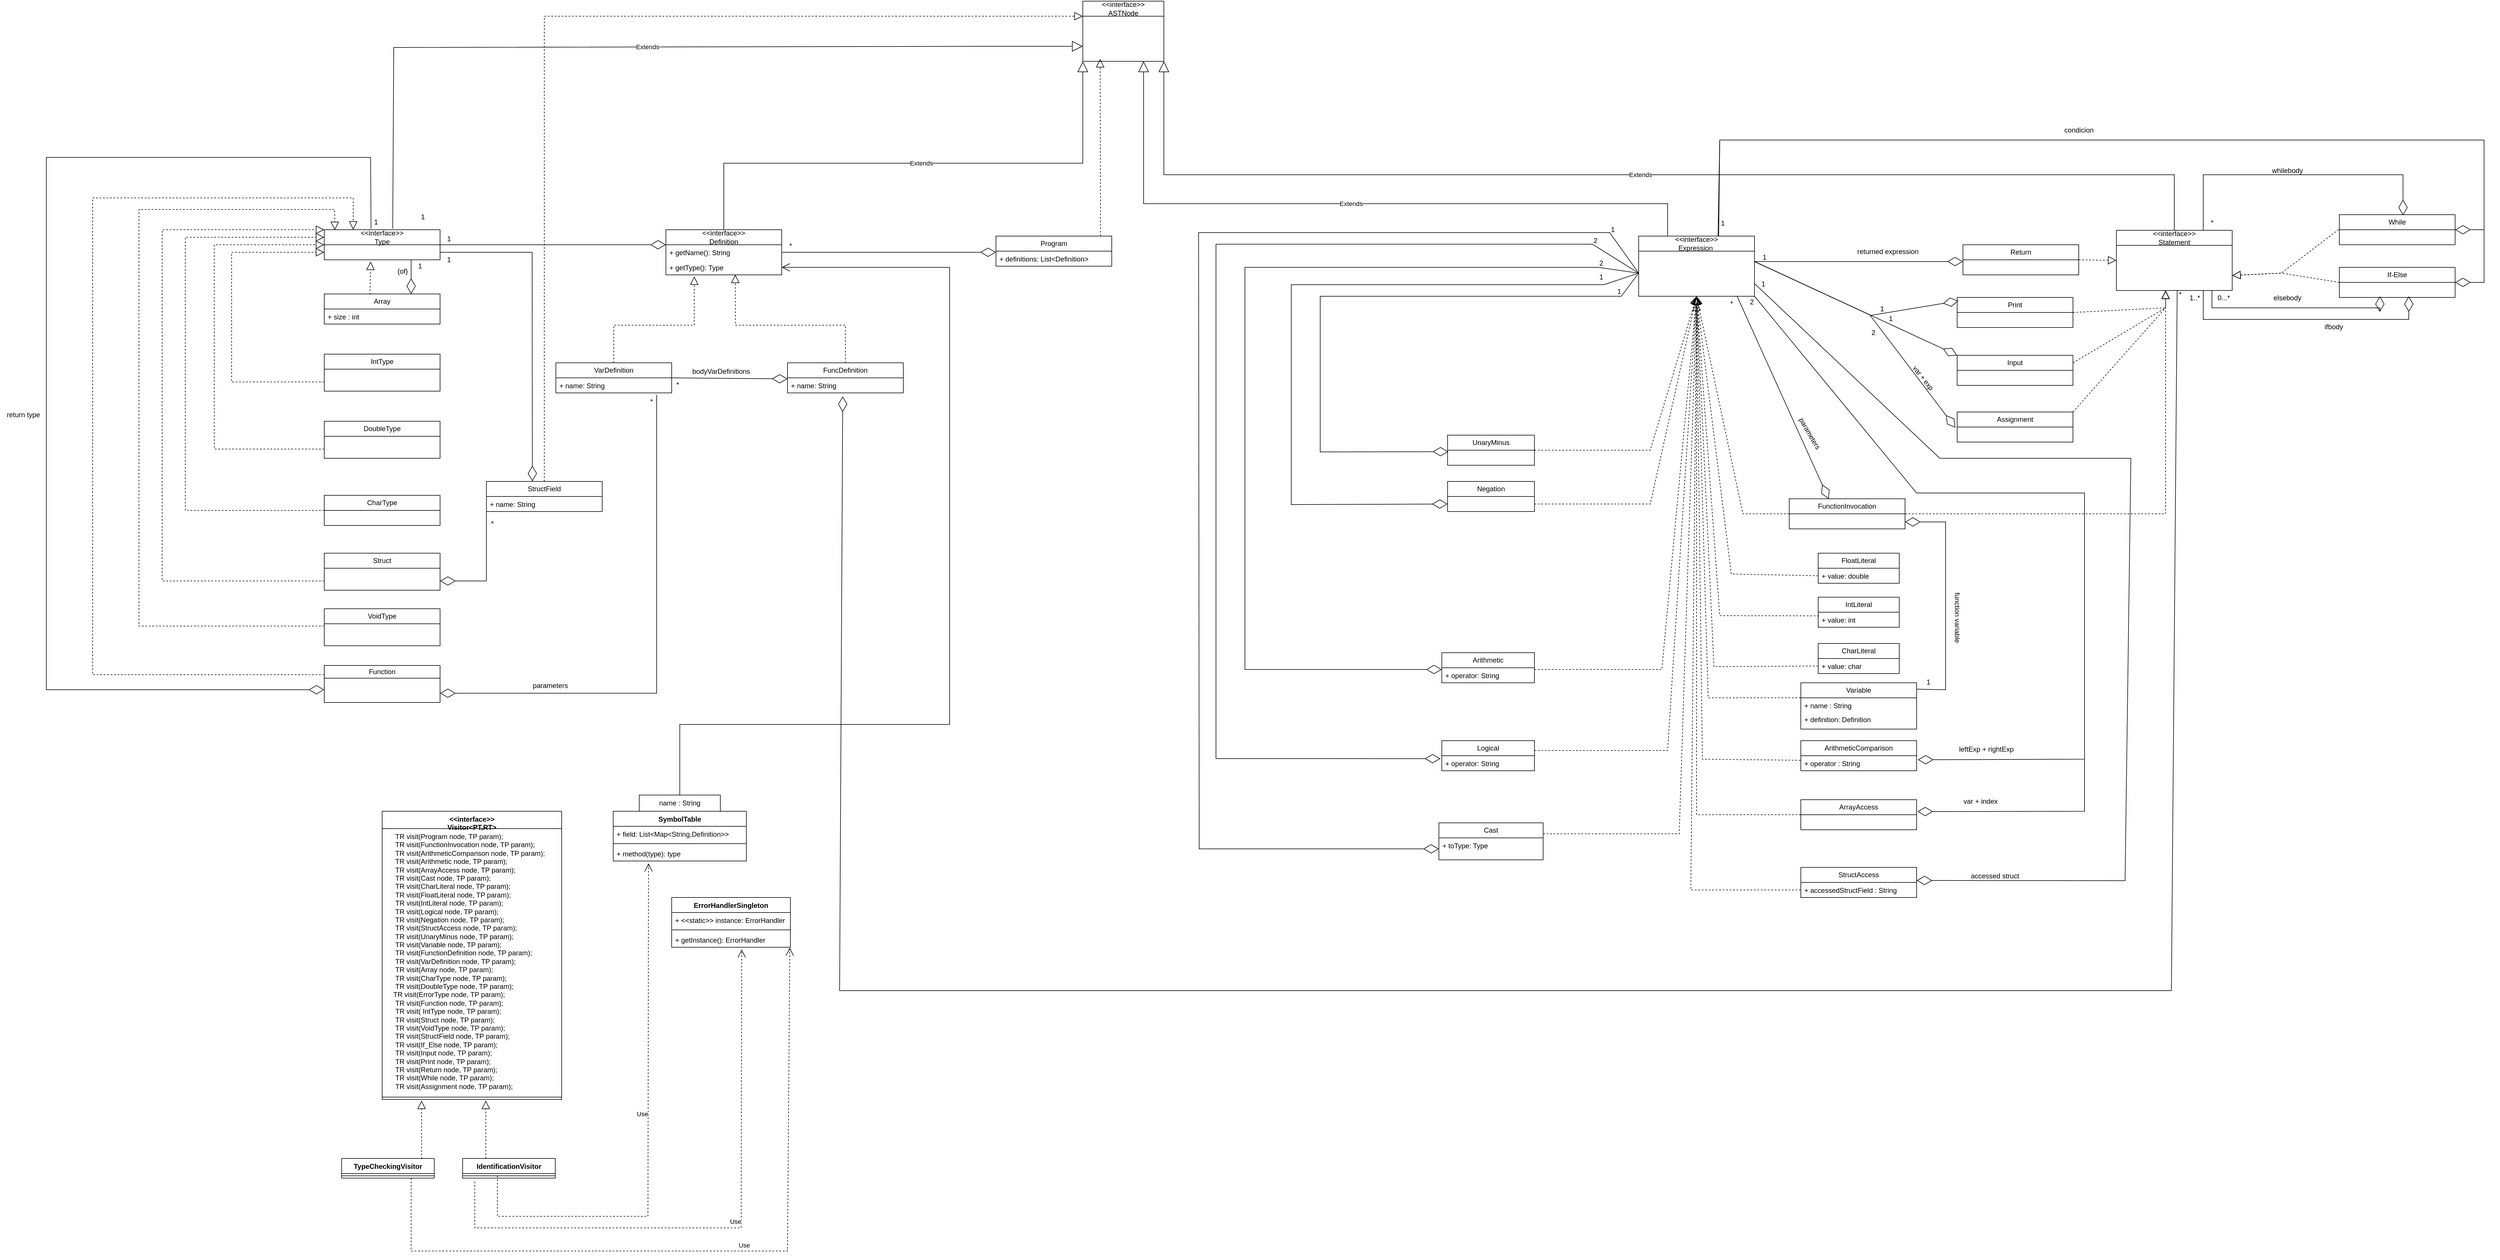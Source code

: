 <mxfile version="24.2.0" type="device">
  <diagram name="Page-1" id="ns6RMSzfC811Uu8dzfaI">
    <mxGraphModel dx="3267" dy="2066" grid="1" gridSize="10" guides="1" tooltips="1" connect="1" arrows="1" fold="1" page="1" pageScale="1" pageWidth="850" pageHeight="1100" math="0" shadow="0">
      <root>
        <mxCell id="0" />
        <mxCell id="1" parent="0" />
        <mxCell id="FAkUsaZGZG2PvM44AubE-22" value="&amp;lt;&amp;lt;interface&amp;gt;&amp;gt;&lt;br&gt;Expression&amp;nbsp;" style="swimlane;fontStyle=0;childLayout=stackLayout;horizontal=1;startSize=26;fillColor=none;horizontalStack=0;resizeParent=1;resizeParentMax=0;resizeLast=0;collapsible=1;marginBottom=0;whiteSpace=wrap;html=1;" parent="1" vertex="1">
          <mxGeometry x="430" y="86" width="200" height="104" as="geometry" />
        </mxCell>
        <mxCell id="FAkUsaZGZG2PvM44AubE-34" value="IntLiteral" style="swimlane;fontStyle=0;childLayout=stackLayout;horizontal=1;startSize=26;fillColor=none;horizontalStack=0;resizeParent=1;resizeParentMax=0;resizeLast=0;collapsible=1;marginBottom=0;whiteSpace=wrap;html=1;" parent="1" vertex="1">
          <mxGeometry x="740" y="710" width="140" height="52" as="geometry" />
        </mxCell>
        <mxCell id="FAkUsaZGZG2PvM44AubE-35" value="+ value: int" style="text;strokeColor=none;fillColor=none;align=left;verticalAlign=top;spacingLeft=4;spacingRight=4;overflow=hidden;rotatable=0;points=[[0,0.5],[1,0.5]];portConstraint=eastwest;whiteSpace=wrap;html=1;" parent="FAkUsaZGZG2PvM44AubE-34" vertex="1">
          <mxGeometry y="26" width="140" height="26" as="geometry" />
        </mxCell>
        <mxCell id="FAkUsaZGZG2PvM44AubE-38" value="&amp;lt;&amp;lt;interface&amp;gt;&amp;gt;&lt;br&gt;Statement" style="swimlane;fontStyle=0;childLayout=stackLayout;horizontal=1;startSize=26;fillColor=none;horizontalStack=0;resizeParent=1;resizeParentMax=0;resizeLast=0;collapsible=1;marginBottom=0;whiteSpace=wrap;html=1;" parent="1" vertex="1">
          <mxGeometry x="1255" y="76" width="200" height="104" as="geometry" />
        </mxCell>
        <mxCell id="FAkUsaZGZG2PvM44AubE-42" value="Assignment" style="swimlane;fontStyle=0;childLayout=stackLayout;horizontal=1;startSize=26;fillColor=none;horizontalStack=0;resizeParent=1;resizeParentMax=0;resizeLast=0;collapsible=1;marginBottom=0;whiteSpace=wrap;html=1;" parent="1" vertex="1">
          <mxGeometry x="980" y="390" width="200" height="52" as="geometry" />
        </mxCell>
        <mxCell id="FAkUsaZGZG2PvM44AubE-50" value="Arithmetic" style="swimlane;fontStyle=0;childLayout=stackLayout;horizontal=1;startSize=26;fillColor=none;horizontalStack=0;resizeParent=1;resizeParentMax=0;resizeLast=0;collapsible=1;marginBottom=0;whiteSpace=wrap;html=1;" parent="1" vertex="1">
          <mxGeometry x="90" y="806" width="160" height="52" as="geometry" />
        </mxCell>
        <mxCell id="FAkUsaZGZG2PvM44AubE-51" value="+ operator: String" style="text;strokeColor=none;fillColor=none;align=left;verticalAlign=top;spacingLeft=4;spacingRight=4;overflow=hidden;rotatable=0;points=[[0,0.5],[1,0.5]];portConstraint=eastwest;whiteSpace=wrap;html=1;" parent="FAkUsaZGZG2PvM44AubE-50" vertex="1">
          <mxGeometry y="26" width="160" height="26" as="geometry" />
        </mxCell>
        <mxCell id="FAkUsaZGZG2PvM44AubE-58" value="&amp;lt;&amp;lt;interface&amp;gt;&amp;gt;&lt;br&gt;ASTNode" style="swimlane;fontStyle=0;childLayout=stackLayout;horizontal=1;startSize=26;fillColor=none;horizontalStack=0;resizeParent=1;resizeParentMax=0;resizeLast=0;collapsible=1;marginBottom=0;whiteSpace=wrap;html=1;" parent="1" vertex="1">
          <mxGeometry x="-530" y="-320" width="140" height="104" as="geometry" />
        </mxCell>
        <mxCell id="FAkUsaZGZG2PvM44AubE-104" value="FloatLiteral" style="swimlane;fontStyle=0;childLayout=stackLayout;horizontal=1;startSize=26;fillColor=none;horizontalStack=0;resizeParent=1;resizeParentMax=0;resizeLast=0;collapsible=1;marginBottom=0;whiteSpace=wrap;html=1;" parent="1" vertex="1">
          <mxGeometry x="740" y="634" width="140" height="52" as="geometry" />
        </mxCell>
        <mxCell id="FAkUsaZGZG2PvM44AubE-105" value="+ value: double" style="text;strokeColor=none;fillColor=none;align=left;verticalAlign=top;spacingLeft=4;spacingRight=4;overflow=hidden;rotatable=0;points=[[0,0.5],[1,0.5]];portConstraint=eastwest;whiteSpace=wrap;html=1;" parent="FAkUsaZGZG2PvM44AubE-104" vertex="1">
          <mxGeometry y="26" width="140" height="26" as="geometry" />
        </mxCell>
        <mxCell id="FAkUsaZGZG2PvM44AubE-107" value="CharLiteral" style="swimlane;fontStyle=0;childLayout=stackLayout;horizontal=1;startSize=26;fillColor=none;horizontalStack=0;resizeParent=1;resizeParentMax=0;resizeLast=0;collapsible=1;marginBottom=0;whiteSpace=wrap;html=1;" parent="1" vertex="1">
          <mxGeometry x="740" y="790" width="140" height="52" as="geometry" />
        </mxCell>
        <mxCell id="FAkUsaZGZG2PvM44AubE-108" value="+ value: char" style="text;strokeColor=none;fillColor=none;align=left;verticalAlign=top;spacingLeft=4;spacingRight=4;overflow=hidden;rotatable=0;points=[[0,0.5],[1,0.5]];portConstraint=eastwest;whiteSpace=wrap;html=1;" parent="FAkUsaZGZG2PvM44AubE-107" vertex="1">
          <mxGeometry y="26" width="140" height="26" as="geometry" />
        </mxCell>
        <mxCell id="FAkUsaZGZG2PvM44AubE-112" value="Logical" style="swimlane;fontStyle=0;childLayout=stackLayout;horizontal=1;startSize=26;fillColor=none;horizontalStack=0;resizeParent=1;resizeParentMax=0;resizeLast=0;collapsible=1;marginBottom=0;whiteSpace=wrap;html=1;" parent="1" vertex="1">
          <mxGeometry x="90" y="958" width="160" height="52" as="geometry" />
        </mxCell>
        <mxCell id="FAkUsaZGZG2PvM44AubE-113" value="+ operator: String" style="text;strokeColor=none;fillColor=none;align=left;verticalAlign=top;spacingLeft=4;spacingRight=4;overflow=hidden;rotatable=0;points=[[0,0.5],[1,0.5]];portConstraint=eastwest;whiteSpace=wrap;html=1;" parent="FAkUsaZGZG2PvM44AubE-112" vertex="1">
          <mxGeometry y="26" width="160" height="26" as="geometry" />
        </mxCell>
        <mxCell id="FAkUsaZGZG2PvM44AubE-133" value="Cast" style="swimlane;fontStyle=0;childLayout=stackLayout;horizontal=1;startSize=26;fillColor=none;horizontalStack=0;resizeParent=1;resizeParentMax=0;resizeLast=0;collapsible=1;marginBottom=0;whiteSpace=wrap;html=1;" parent="1" vertex="1">
          <mxGeometry x="85" y="1100" width="180" height="64" as="geometry" />
        </mxCell>
        <mxCell id="FAkUsaZGZG2PvM44AubE-135" value="+ toType: Type" style="text;strokeColor=none;fillColor=none;align=left;verticalAlign=top;spacingLeft=4;spacingRight=4;overflow=hidden;rotatable=0;points=[[0,0.5],[1,0.5]];portConstraint=eastwest;whiteSpace=wrap;html=1;" parent="FAkUsaZGZG2PvM44AubE-133" vertex="1">
          <mxGeometry y="26" width="180" height="38" as="geometry" />
        </mxCell>
        <mxCell id="FAkUsaZGZG2PvM44AubE-149" value="Print" style="swimlane;fontStyle=0;childLayout=stackLayout;horizontal=1;startSize=26;fillColor=none;horizontalStack=0;resizeParent=1;resizeParentMax=0;resizeLast=0;collapsible=1;marginBottom=0;whiteSpace=wrap;html=1;" parent="1" vertex="1">
          <mxGeometry x="980" y="192" width="200" height="52" as="geometry" />
        </mxCell>
        <mxCell id="FAkUsaZGZG2PvM44AubE-155" value="Input" style="swimlane;fontStyle=0;childLayout=stackLayout;horizontal=1;startSize=26;fillColor=none;horizontalStack=0;resizeParent=1;resizeParentMax=0;resizeLast=0;collapsible=1;marginBottom=0;whiteSpace=wrap;html=1;" parent="1" vertex="1">
          <mxGeometry x="980" y="292" width="200" height="52" as="geometry" />
        </mxCell>
        <mxCell id="FAkUsaZGZG2PvM44AubE-167" value="If-Else" style="swimlane;fontStyle=0;childLayout=stackLayout;horizontal=1;startSize=26;fillColor=none;horizontalStack=0;resizeParent=1;resizeParentMax=0;resizeLast=0;collapsible=1;marginBottom=0;whiteSpace=wrap;html=1;" parent="1" vertex="1">
          <mxGeometry x="1640" y="140" width="200" height="52" as="geometry" />
        </mxCell>
        <mxCell id="FAkUsaZGZG2PvM44AubE-169" value="While" style="swimlane;fontStyle=0;childLayout=stackLayout;horizontal=1;startSize=26;fillColor=none;horizontalStack=0;resizeParent=1;resizeParentMax=0;resizeLast=0;collapsible=1;marginBottom=0;whiteSpace=wrap;html=1;" parent="1" vertex="1">
          <mxGeometry x="1640" y="49" width="200" height="52" as="geometry" />
        </mxCell>
        <mxCell id="FAkUsaZGZG2PvM44AubE-179" value="Return" style="swimlane;fontStyle=0;childLayout=stackLayout;horizontal=1;startSize=26;fillColor=none;horizontalStack=0;resizeParent=1;resizeParentMax=0;resizeLast=0;collapsible=1;marginBottom=0;whiteSpace=wrap;html=1;" parent="1" vertex="1">
          <mxGeometry x="990" y="101" width="200" height="52" as="geometry" />
        </mxCell>
        <mxCell id="FAkUsaZGZG2PvM44AubE-196" value="Program" style="swimlane;fontStyle=0;childLayout=stackLayout;horizontal=1;startSize=26;fillColor=none;horizontalStack=0;resizeParent=1;resizeParentMax=0;resizeLast=0;collapsible=1;marginBottom=0;whiteSpace=wrap;html=1;" parent="1" vertex="1">
          <mxGeometry x="-680" y="86" width="200" height="52" as="geometry" />
        </mxCell>
        <mxCell id="FAkUsaZGZG2PvM44AubE-197" value="+ definitions: List&amp;lt;Definition&amp;gt;" style="text;strokeColor=none;fillColor=none;align=left;verticalAlign=top;spacingLeft=4;spacingRight=4;overflow=hidden;rotatable=0;points=[[0,0.5],[1,0.5]];portConstraint=eastwest;whiteSpace=wrap;html=1;" parent="FAkUsaZGZG2PvM44AubE-196" vertex="1">
          <mxGeometry y="26" width="200" height="26" as="geometry" />
        </mxCell>
        <mxCell id="FAkUsaZGZG2PvM44AubE-201" value="&amp;lt;&amp;lt;interface&amp;gt;&amp;gt;&lt;br&gt;Definition" style="swimlane;fontStyle=0;childLayout=stackLayout;horizontal=1;startSize=26;fillColor=none;horizontalStack=0;resizeParent=1;resizeParentMax=0;resizeLast=0;collapsible=1;marginBottom=0;whiteSpace=wrap;html=1;" parent="1" vertex="1">
          <mxGeometry x="-1250" y="75" width="200" height="78" as="geometry" />
        </mxCell>
        <mxCell id="FAkUsaZGZG2PvM44AubE-206" value="+ getName(): String" style="text;strokeColor=none;fillColor=none;align=left;verticalAlign=top;spacingLeft=4;spacingRight=4;overflow=hidden;rotatable=0;points=[[0,0.5],[1,0.5]];portConstraint=eastwest;whiteSpace=wrap;html=1;" parent="FAkUsaZGZG2PvM44AubE-201" vertex="1">
          <mxGeometry y="26" width="200" height="26" as="geometry" />
        </mxCell>
        <mxCell id="FAkUsaZGZG2PvM44AubE-207" value="+ getType(): Type&amp;nbsp;" style="text;strokeColor=none;fillColor=none;align=left;verticalAlign=top;spacingLeft=4;spacingRight=4;overflow=hidden;rotatable=0;points=[[0,0.5],[1,0.5]];portConstraint=eastwest;whiteSpace=wrap;html=1;" parent="FAkUsaZGZG2PvM44AubE-201" vertex="1">
          <mxGeometry y="52" width="200" height="26" as="geometry" />
        </mxCell>
        <mxCell id="FAkUsaZGZG2PvM44AubE-208" value="&amp;lt;&amp;lt;interface&amp;gt;&amp;gt;&lt;br&gt;Type" style="swimlane;fontStyle=0;childLayout=stackLayout;horizontal=1;startSize=26;fillColor=none;horizontalStack=0;resizeParent=1;resizeParentMax=0;resizeLast=0;collapsible=1;marginBottom=0;whiteSpace=wrap;html=1;" parent="1" vertex="1">
          <mxGeometry x="-1840" y="75" width="200" height="52" as="geometry" />
        </mxCell>
        <mxCell id="FAkUsaZGZG2PvM44AubE-212" value="FuncDefinition" style="swimlane;fontStyle=0;childLayout=stackLayout;horizontal=1;startSize=26;fillColor=none;horizontalStack=0;resizeParent=1;resizeParentMax=0;resizeLast=0;collapsible=1;marginBottom=0;whiteSpace=wrap;html=1;" parent="1" vertex="1">
          <mxGeometry x="-1040" y="305" width="200" height="52" as="geometry" />
        </mxCell>
        <mxCell id="FAkUsaZGZG2PvM44AubE-213" value="+ name: String" style="text;strokeColor=none;fillColor=none;align=left;verticalAlign=top;spacingLeft=4;spacingRight=4;overflow=hidden;rotatable=0;points=[[0,0.5],[1,0.5]];portConstraint=eastwest;whiteSpace=wrap;html=1;" parent="FAkUsaZGZG2PvM44AubE-212" vertex="1">
          <mxGeometry y="26" width="200" height="26" as="geometry" />
        </mxCell>
        <mxCell id="FAkUsaZGZG2PvM44AubE-217" value="VarDefinition" style="swimlane;fontStyle=0;childLayout=stackLayout;horizontal=1;startSize=26;fillColor=none;horizontalStack=0;resizeParent=1;resizeParentMax=0;resizeLast=0;collapsible=1;marginBottom=0;whiteSpace=wrap;html=1;" parent="1" vertex="1">
          <mxGeometry x="-1440" y="305" width="200" height="52" as="geometry" />
        </mxCell>
        <mxCell id="FAkUsaZGZG2PvM44AubE-223" value="+ name: String" style="text;strokeColor=none;fillColor=none;align=left;verticalAlign=top;spacingLeft=4;spacingRight=4;overflow=hidden;rotatable=0;points=[[0,0.5],[1,0.5]];portConstraint=eastwest;whiteSpace=wrap;html=1;" parent="FAkUsaZGZG2PvM44AubE-217" vertex="1">
          <mxGeometry y="26" width="200" height="26" as="geometry" />
        </mxCell>
        <mxCell id="FAkUsaZGZG2PvM44AubE-225" value="CharType" style="swimlane;fontStyle=0;childLayout=stackLayout;horizontal=1;startSize=26;fillColor=none;horizontalStack=0;resizeParent=1;resizeParentMax=0;resizeLast=0;collapsible=1;marginBottom=0;whiteSpace=wrap;html=1;" parent="1" vertex="1">
          <mxGeometry x="-1840" y="534" width="200" height="52" as="geometry" />
        </mxCell>
        <mxCell id="FAkUsaZGZG2PvM44AubE-228" value="DoubleType" style="swimlane;fontStyle=0;childLayout=stackLayout;horizontal=1;startSize=26;fillColor=none;horizontalStack=0;resizeParent=1;resizeParentMax=0;resizeLast=0;collapsible=1;marginBottom=0;whiteSpace=wrap;html=1;" parent="1" vertex="1">
          <mxGeometry x="-1840" y="406" width="200" height="64" as="geometry" />
        </mxCell>
        <mxCell id="FAkUsaZGZG2PvM44AubE-231" value="IntType" style="swimlane;fontStyle=0;childLayout=stackLayout;horizontal=1;startSize=26;fillColor=none;horizontalStack=0;resizeParent=1;resizeParentMax=0;resizeLast=0;collapsible=1;marginBottom=0;whiteSpace=wrap;html=1;" parent="1" vertex="1">
          <mxGeometry x="-1840" y="290" width="200" height="64" as="geometry" />
        </mxCell>
        <mxCell id="FAkUsaZGZG2PvM44AubE-234" value="Array" style="swimlane;fontStyle=0;childLayout=stackLayout;horizontal=1;startSize=26;fillColor=none;horizontalStack=0;resizeParent=1;resizeParentMax=0;resizeLast=0;collapsible=1;marginBottom=0;whiteSpace=wrap;html=1;" parent="1" vertex="1">
          <mxGeometry x="-1840" y="186" width="200" height="52" as="geometry" />
        </mxCell>
        <mxCell id="Sy_DSqM4i9NWk4qRg7zx-35" value="+ size : int" style="text;strokeColor=none;fillColor=none;align=left;verticalAlign=top;spacingLeft=4;spacingRight=4;overflow=hidden;rotatable=0;points=[[0,0.5],[1,0.5]];portConstraint=eastwest;whiteSpace=wrap;html=1;" parent="FAkUsaZGZG2PvM44AubE-234" vertex="1">
          <mxGeometry y="26" width="200" height="26" as="geometry" />
        </mxCell>
        <mxCell id="FAkUsaZGZG2PvM44AubE-242" value="Struct&lt;br&gt;" style="swimlane;fontStyle=0;childLayout=stackLayout;horizontal=1;startSize=26;fillColor=none;horizontalStack=0;resizeParent=1;resizeParentMax=0;resizeLast=0;collapsible=1;marginBottom=0;whiteSpace=wrap;html=1;" parent="1" vertex="1">
          <mxGeometry x="-1840" y="634" width="200" height="64" as="geometry" />
        </mxCell>
        <mxCell id="8RB7QZ8BZa0TU43bnUEe-1" value="" style="endArrow=block;dashed=1;endFill=0;endSize=12;html=1;rounded=0;entryX=0.245;entryY=1.101;entryDx=0;entryDy=0;entryPerimeter=0;exitX=0.5;exitY=0;exitDx=0;exitDy=0;" parent="1" source="FAkUsaZGZG2PvM44AubE-217" target="FAkUsaZGZG2PvM44AubE-207" edge="1">
          <mxGeometry width="160" relative="1" as="geometry">
            <mxPoint x="-1400" y="479" as="sourcePoint" />
            <mxPoint x="-1240" y="479" as="targetPoint" />
            <Array as="points">
              <mxPoint x="-1340" y="240" />
              <mxPoint x="-1201" y="240" />
            </Array>
          </mxGeometry>
        </mxCell>
        <mxCell id="8RB7QZ8BZa0TU43bnUEe-2" value="" style="endArrow=block;dashed=1;endFill=0;endSize=12;html=1;rounded=0;entryX=0.599;entryY=0.982;entryDx=0;entryDy=0;entryPerimeter=0;exitX=0.5;exitY=0;exitDx=0;exitDy=0;" parent="1" source="FAkUsaZGZG2PvM44AubE-212" target="FAkUsaZGZG2PvM44AubE-207" edge="1">
          <mxGeometry width="160" relative="1" as="geometry">
            <mxPoint x="-1250" y="279" as="sourcePoint" />
            <mxPoint x="-1281" y="180" as="targetPoint" />
            <Array as="points">
              <mxPoint x="-940" y="240" />
              <mxPoint x="-1130" y="240" />
            </Array>
          </mxGeometry>
        </mxCell>
        <mxCell id="8RB7QZ8BZa0TU43bnUEe-3" value="" style="endArrow=block;dashed=1;endFill=0;endSize=12;html=1;rounded=0;exitX=0.395;exitY=0.019;exitDx=0;exitDy=0;exitPerimeter=0;" parent="1" source="FAkUsaZGZG2PvM44AubE-234" edge="1">
          <mxGeometry width="160" relative="1" as="geometry">
            <mxPoint x="-1844" y="258" as="sourcePoint" />
            <mxPoint x="-1760" y="130" as="targetPoint" />
            <Array as="points" />
          </mxGeometry>
        </mxCell>
        <mxCell id="8RB7QZ8BZa0TU43bnUEe-4" value="" style="endArrow=block;dashed=1;endFill=0;endSize=12;html=1;rounded=0;exitX=0;exitY=0.75;exitDx=0;exitDy=0;entryX=0;entryY=0.75;entryDx=0;entryDy=0;" parent="1" source="FAkUsaZGZG2PvM44AubE-231" target="FAkUsaZGZG2PvM44AubE-208" edge="1">
          <mxGeometry width="160" relative="1" as="geometry">
            <mxPoint x="-1890" y="280" as="sourcePoint" />
            <mxPoint x="-1780" y="129" as="targetPoint" />
            <Array as="points">
              <mxPoint x="-2000" y="338" />
              <mxPoint x="-2000" y="114" />
            </Array>
          </mxGeometry>
        </mxCell>
        <mxCell id="8RB7QZ8BZa0TU43bnUEe-5" value="" style="endArrow=block;dashed=1;endFill=0;endSize=12;html=1;rounded=0;exitX=0;exitY=0.75;exitDx=0;exitDy=0;entryX=0;entryY=0.5;entryDx=0;entryDy=0;" parent="1" source="FAkUsaZGZG2PvM44AubE-228" target="FAkUsaZGZG2PvM44AubE-208" edge="1">
          <mxGeometry width="160" relative="1" as="geometry">
            <mxPoint x="-1960" y="252" as="sourcePoint" />
            <mxPoint x="-1840" y="109" as="targetPoint" />
            <Array as="points">
              <mxPoint x="-2030" y="454" />
              <mxPoint x="-2030" y="101" />
            </Array>
          </mxGeometry>
        </mxCell>
        <mxCell id="8RB7QZ8BZa0TU43bnUEe-6" value="" style="endArrow=block;dashed=1;endFill=0;endSize=12;html=1;rounded=0;exitX=0;exitY=0.5;exitDx=0;exitDy=0;entryX=0;entryY=0.25;entryDx=0;entryDy=0;" parent="1" source="FAkUsaZGZG2PvM44AubE-225" target="FAkUsaZGZG2PvM44AubE-208" edge="1">
          <mxGeometry width="160" relative="1" as="geometry">
            <mxPoint x="-2100" y="360" as="sourcePoint" />
            <mxPoint x="-1840" y="109" as="targetPoint" />
            <Array as="points">
              <mxPoint x="-2080" y="560" />
              <mxPoint x="-2080" y="88" />
            </Array>
          </mxGeometry>
        </mxCell>
        <mxCell id="8RB7QZ8BZa0TU43bnUEe-7" value="" style="endArrow=block;dashed=1;endFill=0;endSize=12;html=1;rounded=0;exitX=0;exitY=0.75;exitDx=0;exitDy=0;entryX=0;entryY=0;entryDx=0;entryDy=0;" parent="1" source="FAkUsaZGZG2PvM44AubE-242" target="FAkUsaZGZG2PvM44AubE-208" edge="1">
          <mxGeometry width="160" relative="1" as="geometry">
            <mxPoint x="-1890" y="663" as="sourcePoint" />
            <mxPoint x="-1900" y="127" as="targetPoint" />
            <Array as="points">
              <mxPoint x="-2120" y="682" />
              <mxPoint x="-2120" y="75" />
            </Array>
          </mxGeometry>
        </mxCell>
        <mxCell id="8RB7QZ8BZa0TU43bnUEe-8" value="Extends" style="endArrow=block;endSize=16;endFill=0;html=1;rounded=0;entryX=0;entryY=0.75;entryDx=0;entryDy=0;exitX=0.591;exitY=-0.034;exitDx=0;exitDy=0;exitPerimeter=0;" parent="1" source="FAkUsaZGZG2PvM44AubE-208" target="FAkUsaZGZG2PvM44AubE-58" edge="1">
          <mxGeometry width="160" relative="1" as="geometry">
            <mxPoint x="-1720" y="70" as="sourcePoint" />
            <mxPoint x="-850" y="-90" as="targetPoint" />
            <Array as="points">
              <mxPoint x="-1720" y="-240" />
              <mxPoint x="-710" y="-242" />
            </Array>
          </mxGeometry>
        </mxCell>
        <mxCell id="8RB7QZ8BZa0TU43bnUEe-9" value="Extends" style="endArrow=block;endSize=16;endFill=0;html=1;rounded=0;exitX=0.5;exitY=0;exitDx=0;exitDy=0;entryX=0;entryY=1;entryDx=0;entryDy=0;" parent="1" source="FAkUsaZGZG2PvM44AubE-201" target="FAkUsaZGZG2PvM44AubE-58" edge="1">
          <mxGeometry width="160" relative="1" as="geometry">
            <mxPoint x="-1253" y="82" as="sourcePoint" />
            <mxPoint x="-510" y="-210" as="targetPoint" />
            <Array as="points">
              <mxPoint x="-1150" y="-40" />
              <mxPoint x="-530" y="-40" />
            </Array>
          </mxGeometry>
        </mxCell>
        <mxCell id="8RB7QZ8BZa0TU43bnUEe-11" value="Extends" style="endArrow=block;endSize=16;endFill=0;html=1;rounded=0;exitX=0.25;exitY=0;exitDx=0;exitDy=0;entryX=0.75;entryY=1;entryDx=0;entryDy=0;" parent="1" source="FAkUsaZGZG2PvM44AubE-22" target="FAkUsaZGZG2PvM44AubE-58" edge="1">
          <mxGeometry width="160" relative="1" as="geometry">
            <mxPoint x="-680" y="86" as="sourcePoint" />
            <mxPoint x="-450" y="-206" as="targetPoint" />
            <Array as="points">
              <mxPoint x="480" y="30" />
              <mxPoint x="-425" y="30" />
            </Array>
          </mxGeometry>
        </mxCell>
        <mxCell id="8RB7QZ8BZa0TU43bnUEe-12" value="Extends" style="endArrow=block;endSize=16;endFill=0;html=1;rounded=0;exitX=0.5;exitY=0;exitDx=0;exitDy=0;entryX=1;entryY=1;entryDx=0;entryDy=0;" parent="1" source="FAkUsaZGZG2PvM44AubE-38" target="FAkUsaZGZG2PvM44AubE-58" edge="1">
          <mxGeometry width="160" relative="1" as="geometry">
            <mxPoint x="-670" y="96" as="sourcePoint" />
            <mxPoint x="-440" y="-196" as="targetPoint" />
            <Array as="points">
              <mxPoint x="1355" y="-20" />
              <mxPoint x="-390" y="-20" />
            </Array>
          </mxGeometry>
        </mxCell>
        <mxCell id="8RB7QZ8BZa0TU43bnUEe-15" value="" style="endArrow=block;dashed=1;endFill=0;endSize=12;html=1;rounded=0;exitX=1;exitY=0.5;exitDx=0;exitDy=0;entryX=0.5;entryY=1;entryDx=0;entryDy=0;" parent="1" source="FAkUsaZGZG2PvM44AubE-26" target="FAkUsaZGZG2PvM44AubE-22" edge="1">
          <mxGeometry width="160" relative="1" as="geometry">
            <mxPoint x="150" y="589" as="sourcePoint" />
            <mxPoint x="530" y="200" as="targetPoint" />
            <Array as="points">
              <mxPoint x="450" y="456" />
            </Array>
          </mxGeometry>
        </mxCell>
        <mxCell id="8RB7QZ8BZa0TU43bnUEe-16" value="" style="endArrow=block;dashed=1;endFill=0;endSize=12;html=1;rounded=0;exitX=1;exitY=0.5;exitDx=0;exitDy=0;" parent="1" edge="1">
          <mxGeometry width="160" relative="1" as="geometry">
            <mxPoint x="250" y="549.0" as="sourcePoint" />
            <mxPoint x="530" y="190" as="targetPoint" />
            <Array as="points">
              <mxPoint x="450" y="549" />
            </Array>
          </mxGeometry>
        </mxCell>
        <mxCell id="8RB7QZ8BZa0TU43bnUEe-17" value="" style="endArrow=block;dashed=1;endFill=0;endSize=12;html=1;rounded=0;exitX=1;exitY=0.5;exitDx=0;exitDy=0;" parent="1" edge="1">
          <mxGeometry width="160" relative="1" as="geometry">
            <mxPoint x="250" y="835" as="sourcePoint" />
            <mxPoint x="530" y="190" as="targetPoint" />
            <Array as="points">
              <mxPoint x="470" y="835" />
            </Array>
          </mxGeometry>
        </mxCell>
        <mxCell id="8RB7QZ8BZa0TU43bnUEe-18" value="" style="endArrow=block;dashed=1;endFill=0;endSize=12;html=1;rounded=0;exitX=1;exitY=0.5;exitDx=0;exitDy=0;" parent="1" edge="1">
          <mxGeometry width="160" relative="1" as="geometry">
            <mxPoint x="250" y="975" as="sourcePoint" />
            <mxPoint x="530" y="190" as="targetPoint" />
            <Array as="points">
              <mxPoint x="480" y="975" />
            </Array>
          </mxGeometry>
        </mxCell>
        <mxCell id="8RB7QZ8BZa0TU43bnUEe-19" value="" style="endArrow=block;dashed=1;endFill=0;endSize=12;html=1;rounded=0;exitX=1;exitY=0.5;exitDx=0;exitDy=0;" parent="1" edge="1">
          <mxGeometry width="160" relative="1" as="geometry">
            <mxPoint x="265" y="1119.0" as="sourcePoint" />
            <mxPoint x="530" y="190" as="targetPoint" />
            <Array as="points">
              <mxPoint x="500" y="1119" />
            </Array>
          </mxGeometry>
        </mxCell>
        <mxCell id="8RB7QZ8BZa0TU43bnUEe-22" value="" style="endArrow=block;dashed=1;endFill=0;endSize=12;html=1;rounded=0;exitX=0;exitY=0.5;exitDx=0;exitDy=0;entryX=0.5;entryY=1;entryDx=0;entryDy=0;" parent="1" source="FAkUsaZGZG2PvM44AubE-105" target="FAkUsaZGZG2PvM44AubE-22" edge="1">
          <mxGeometry width="160" relative="1" as="geometry">
            <mxPoint x="665" y="450" as="sourcePoint" />
            <mxPoint x="560" y="190" as="targetPoint" />
            <Array as="points">
              <mxPoint x="590" y="670" />
            </Array>
          </mxGeometry>
        </mxCell>
        <mxCell id="8RB7QZ8BZa0TU43bnUEe-23" value="" style="endArrow=block;dashed=1;endFill=0;endSize=12;html=1;rounded=0;exitX=0.009;exitY=0.241;exitDx=0;exitDy=0;exitPerimeter=0;" parent="1" source="FAkUsaZGZG2PvM44AubE-35" edge="1">
          <mxGeometry width="160" relative="1" as="geometry">
            <mxPoint x="805" y="556" as="sourcePoint" />
            <mxPoint x="530" y="190" as="targetPoint" />
            <Array as="points">
              <mxPoint x="570" y="742" />
            </Array>
          </mxGeometry>
        </mxCell>
        <mxCell id="8RB7QZ8BZa0TU43bnUEe-24" value="" style="endArrow=block;dashed=1;endFill=0;endSize=12;html=1;rounded=0;exitX=0;exitY=0.5;exitDx=0;exitDy=0;" parent="1" source="FAkUsaZGZG2PvM44AubE-108" edge="1">
          <mxGeometry width="160" relative="1" as="geometry">
            <mxPoint x="780" y="713" as="sourcePoint" />
            <mxPoint x="530" y="190" as="targetPoint" />
            <Array as="points">
              <mxPoint x="560" y="830" />
            </Array>
          </mxGeometry>
        </mxCell>
        <mxCell id="8RB7QZ8BZa0TU43bnUEe-28" value="" style="endArrow=block;dashed=1;endFill=0;endSize=12;html=1;rounded=0;exitX=-0.006;exitY=-0.008;exitDx=0;exitDy=0;exitPerimeter=0;entryX=1;entryY=0.75;entryDx=0;entryDy=0;" parent="1" target="FAkUsaZGZG2PvM44AubE-38" edge="1">
          <mxGeometry width="160" relative="1" as="geometry">
            <mxPoint x="1638.8" y="74.792" as="sourcePoint" />
            <mxPoint x="1430" y="180" as="targetPoint" />
            <Array as="points">
              <mxPoint x="1540" y="150" />
            </Array>
          </mxGeometry>
        </mxCell>
        <mxCell id="8RB7QZ8BZa0TU43bnUEe-29" value="" style="endArrow=block;dashed=1;endFill=0;endSize=12;html=1;rounded=0;exitX=1;exitY=0.5;exitDx=0;exitDy=0;" parent="1" source="FAkUsaZGZG2PvM44AubE-149" edge="1">
          <mxGeometry width="160" relative="1" as="geometry">
            <mxPoint x="1515" y="329" as="sourcePoint" />
            <mxPoint x="1340" y="180" as="targetPoint" />
            <Array as="points">
              <mxPoint x="1340" y="210" />
            </Array>
          </mxGeometry>
        </mxCell>
        <mxCell id="8RB7QZ8BZa0TU43bnUEe-30" value="" style="endArrow=block;dashed=1;endFill=0;endSize=12;html=1;rounded=0;exitX=1;exitY=0.25;exitDx=0;exitDy=0;" parent="1" source="FAkUsaZGZG2PvM44AubE-155" edge="1">
          <mxGeometry width="160" relative="1" as="geometry">
            <mxPoint x="1461" y="525" as="sourcePoint" />
            <mxPoint x="1340" y="180" as="targetPoint" />
            <Array as="points">
              <mxPoint x="1340" y="210" />
            </Array>
          </mxGeometry>
        </mxCell>
        <mxCell id="8RB7QZ8BZa0TU43bnUEe-31" value="" style="endArrow=block;dashed=1;endFill=0;endSize=12;html=1;rounded=0;exitX=0;exitY=0.5;exitDx=0;exitDy=0;entryX=1;entryY=0.75;entryDx=0;entryDy=0;" parent="1" source="FAkUsaZGZG2PvM44AubE-167" target="FAkUsaZGZG2PvM44AubE-38" edge="1">
          <mxGeometry width="160" relative="1" as="geometry">
            <mxPoint x="1506" y="567.5" as="sourcePoint" />
            <mxPoint x="1460" y="150" as="targetPoint" />
            <Array as="points">
              <mxPoint x="1540" y="150" />
            </Array>
          </mxGeometry>
        </mxCell>
        <mxCell id="8RB7QZ8BZa0TU43bnUEe-32" value="" style="endArrow=block;dashed=1;endFill=0;endSize=12;html=1;rounded=0;exitX=1;exitY=0.5;exitDx=0;exitDy=0;entryX=0;entryY=0.5;entryDx=0;entryDy=0;" parent="1" source="FAkUsaZGZG2PvM44AubE-179" target="FAkUsaZGZG2PvM44AubE-38" edge="1">
          <mxGeometry width="160" relative="1" as="geometry">
            <mxPoint x="1190" y="140" as="sourcePoint" />
            <mxPoint x="1250" y="140" as="targetPoint" />
            <Array as="points" />
          </mxGeometry>
        </mxCell>
        <mxCell id="8RB7QZ8BZa0TU43bnUEe-33" value="" style="endArrow=block;dashed=1;endFill=0;endSize=12;html=1;rounded=0;exitX=1;exitY=0;exitDx=0;exitDy=0;" parent="1" source="FAkUsaZGZG2PvM44AubE-42" edge="1">
          <mxGeometry width="160" relative="1" as="geometry">
            <mxPoint x="1770" y="120" as="sourcePoint" />
            <mxPoint x="1340" y="180" as="targetPoint" />
            <Array as="points">
              <mxPoint x="1340" y="210" />
            </Array>
          </mxGeometry>
        </mxCell>
        <mxCell id="FAkUsaZGZG2PvM44AubE-26" value="UnaryMinus" style="swimlane;fontStyle=0;childLayout=stackLayout;horizontal=1;startSize=26;fillColor=none;horizontalStack=0;resizeParent=1;resizeParentMax=0;resizeLast=0;collapsible=1;marginBottom=0;whiteSpace=wrap;html=1;" parent="1" vertex="1">
          <mxGeometry x="100" y="430" width="150" height="52" as="geometry" />
        </mxCell>
        <mxCell id="FAkUsaZGZG2PvM44AubE-138" value="Negation" style="swimlane;fontStyle=0;childLayout=stackLayout;horizontal=1;startSize=26;fillColor=none;horizontalStack=0;resizeParent=1;resizeParentMax=0;resizeLast=0;collapsible=1;marginBottom=0;whiteSpace=wrap;html=1;" parent="1" vertex="1">
          <mxGeometry x="100" y="510" width="150" height="52" as="geometry" />
        </mxCell>
        <mxCell id="8RB7QZ8BZa0TU43bnUEe-38" value="" style="endArrow=diamondThin;endFill=0;endSize=24;html=1;rounded=0;entryX=0.008;entryY=0.099;entryDx=0;entryDy=0;entryPerimeter=0;" parent="1" edge="1">
          <mxGeometry width="160" relative="1" as="geometry">
            <mxPoint x="430" y="150" as="sourcePoint" />
            <mxPoint x="101.2" y="458.574" as="targetPoint" />
            <Array as="points">
              <mxPoint x="400" y="190" />
              <mxPoint x="-120" y="190" />
              <mxPoint x="-120" y="459" />
            </Array>
          </mxGeometry>
        </mxCell>
        <mxCell id="8RB7QZ8BZa0TU43bnUEe-39" value="" style="endArrow=diamondThin;endFill=0;endSize=24;html=1;rounded=0;entryX=0;entryY=0.5;entryDx=0;entryDy=0;" parent="1" edge="1">
          <mxGeometry width="160" relative="1" as="geometry">
            <mxPoint x="430" y="150" as="sourcePoint" />
            <mxPoint x="100" y="549.0" as="targetPoint" />
            <Array as="points">
              <mxPoint x="370" y="170" />
              <mxPoint x="-170" y="170" />
              <mxPoint x="-170" y="550" />
            </Array>
          </mxGeometry>
        </mxCell>
        <mxCell id="8RB7QZ8BZa0TU43bnUEe-40" value="" style="endArrow=diamondThin;endFill=0;endSize=24;html=1;rounded=0;entryX=0;entryY=0.5;entryDx=0;entryDy=0;" parent="1" edge="1">
          <mxGeometry width="160" relative="1" as="geometry">
            <mxPoint x="430" y="150" as="sourcePoint" />
            <mxPoint x="90" y="835" as="targetPoint" />
            <Array as="points">
              <mxPoint x="360" y="140" />
              <mxPoint x="-250" y="140" />
              <mxPoint x="-250" y="835" />
            </Array>
          </mxGeometry>
        </mxCell>
        <mxCell id="8RB7QZ8BZa0TU43bnUEe-45" value="" style="endArrow=diamondThin;endFill=0;endSize=24;html=1;rounded=0;entryX=-0.015;entryY=0.021;entryDx=0;entryDy=0;entryPerimeter=0;" parent="1" edge="1">
          <mxGeometry width="160" relative="1" as="geometry">
            <mxPoint x="430" y="150" as="sourcePoint" />
            <mxPoint x="87.6" y="989.092" as="targetPoint" />
            <Array as="points">
              <mxPoint x="350" y="100" />
              <mxPoint x="-300" y="100" />
              <mxPoint x="-300" y="989" />
            </Array>
          </mxGeometry>
        </mxCell>
        <mxCell id="8RB7QZ8BZa0TU43bnUEe-46" value="" style="endArrow=diamondThin;endFill=0;endSize=24;html=1;rounded=0;entryX=0;entryY=0.5;entryDx=0;entryDy=0;" parent="1" target="FAkUsaZGZG2PvM44AubE-135" edge="1">
          <mxGeometry width="160" relative="1" as="geometry">
            <mxPoint x="430" y="150" as="sourcePoint" />
            <mxPoint x="98" y="999" as="targetPoint" />
            <Array as="points">
              <mxPoint x="380" y="80" />
              <mxPoint x="-330" y="80" />
              <mxPoint x="-329" y="1145" />
            </Array>
          </mxGeometry>
        </mxCell>
        <mxCell id="8RB7QZ8BZa0TU43bnUEe-48" value="" style="endArrow=diamondThin;endFill=0;endSize=24;html=1;rounded=0;exitX=0.75;exitY=0;exitDx=0;exitDy=0;" parent="1" source="FAkUsaZGZG2PvM44AubE-38" edge="1">
          <mxGeometry width="160" relative="1" as="geometry">
            <mxPoint x="1250" y="280" as="sourcePoint" />
            <mxPoint x="1750" y="50" as="targetPoint" />
            <Array as="points">
              <mxPoint x="1405" y="-20" />
              <mxPoint x="1750" y="-20" />
            </Array>
          </mxGeometry>
        </mxCell>
        <mxCell id="8RB7QZ8BZa0TU43bnUEe-49" value="" style="endArrow=diamondThin;endFill=0;endSize=24;html=1;rounded=0;exitX=0.75;exitY=1;exitDx=0;exitDy=0;" parent="1" source="FAkUsaZGZG2PvM44AubE-38" edge="1">
          <mxGeometry width="160" relative="1" as="geometry">
            <mxPoint x="1415" y="86" as="sourcePoint" />
            <mxPoint x="1760" y="190" as="targetPoint" />
            <Array as="points">
              <mxPoint x="1405" y="230" />
              <mxPoint x="1760" y="230" />
            </Array>
          </mxGeometry>
        </mxCell>
        <mxCell id="8RB7QZ8BZa0TU43bnUEe-50" value="" style="endArrow=diamondThin;endFill=0;endSize=24;html=1;rounded=0;" parent="1" edge="1">
          <mxGeometry width="160" relative="1" as="geometry">
            <mxPoint x="630" y="130" as="sourcePoint" />
            <mxPoint x="990" y="130" as="targetPoint" />
            <Array as="points" />
          </mxGeometry>
        </mxCell>
        <mxCell id="8RB7QZ8BZa0TU43bnUEe-51" value="" style="endArrow=diamondThin;endFill=0;endSize=24;html=1;rounded=0;entryX=0.011;entryY=0.115;entryDx=0;entryDy=0;entryPerimeter=0;" parent="1" target="FAkUsaZGZG2PvM44AubE-149" edge="1">
          <mxGeometry width="160" relative="1" as="geometry">
            <mxPoint x="630" y="130" as="sourcePoint" />
            <mxPoint x="980" y="195" as="targetPoint" />
            <Array as="points">
              <mxPoint x="831" y="223" />
            </Array>
          </mxGeometry>
        </mxCell>
        <mxCell id="8RB7QZ8BZa0TU43bnUEe-52" value="" style="endArrow=diamondThin;endFill=0;endSize=24;html=1;rounded=0;entryX=0;entryY=0;entryDx=0;entryDy=0;" parent="1" target="FAkUsaZGZG2PvM44AubE-155" edge="1">
          <mxGeometry width="160" relative="1" as="geometry">
            <mxPoint x="630" y="130" as="sourcePoint" />
            <mxPoint x="992" y="208" as="targetPoint" />
            <Array as="points" />
          </mxGeometry>
        </mxCell>
        <mxCell id="8RB7QZ8BZa0TU43bnUEe-54" value="" style="endArrow=diamondThin;endFill=0;endSize=24;html=1;rounded=0;entryX=-0.015;entryY=0.042;entryDx=0;entryDy=0;entryPerimeter=0;" parent="1" edge="1">
          <mxGeometry width="160" relative="1" as="geometry">
            <mxPoint x="630" y="130" as="sourcePoint" />
            <mxPoint x="977" y="417.092" as="targetPoint" />
            <Array as="points">
              <mxPoint x="829" y="222" />
            </Array>
          </mxGeometry>
        </mxCell>
        <mxCell id="8RB7QZ8BZa0TU43bnUEe-56" value="" style="endArrow=block;dashed=1;endFill=0;endSize=12;html=1;rounded=0;exitX=0.903;exitY=0;exitDx=0;exitDy=0;exitPerimeter=0;" parent="1" source="FAkUsaZGZG2PvM44AubE-196" edge="1">
          <mxGeometry width="160" relative="1" as="geometry">
            <mxPoint x="-730" y="214" as="sourcePoint" />
            <mxPoint x="-500" y="-220" as="targetPoint" />
            <Array as="points" />
          </mxGeometry>
        </mxCell>
        <mxCell id="8RB7QZ8BZa0TU43bnUEe-57" value="" style="endArrow=diamondThin;endFill=0;endSize=24;html=1;rounded=0;exitX=1;exitY=0.5;exitDx=0;exitDy=0;" parent="1" source="FAkUsaZGZG2PvM44AubE-206" edge="1">
          <mxGeometry width="160" relative="1" as="geometry">
            <mxPoint x="-800" y="150" as="sourcePoint" />
            <mxPoint x="-680" y="114" as="targetPoint" />
          </mxGeometry>
        </mxCell>
        <mxCell id="8RB7QZ8BZa0TU43bnUEe-58" value="" style="endArrow=diamondThin;endFill=0;endSize=24;html=1;rounded=0;entryX=0.477;entryY=1.231;entryDx=0;entryDy=0;entryPerimeter=0;" parent="1" target="FAkUsaZGZG2PvM44AubE-213" edge="1">
          <mxGeometry width="160" relative="1" as="geometry">
            <mxPoint x="1360" y="180" as="sourcePoint" />
            <mxPoint x="-943.4" y="391.008" as="targetPoint" />
            <Array as="points">
              <mxPoint x="1350" y="1390" />
              <mxPoint x="-950" y="1390" />
            </Array>
          </mxGeometry>
        </mxCell>
        <mxCell id="8RB7QZ8BZa0TU43bnUEe-59" value="" style="endArrow=diamondThin;endFill=0;endSize=24;html=1;rounded=0;exitX=1;exitY=0.5;exitDx=0;exitDy=0;" parent="1" source="FAkUsaZGZG2PvM44AubE-208" edge="1">
          <mxGeometry width="160" relative="1" as="geometry">
            <mxPoint x="-1610" y="101" as="sourcePoint" />
            <mxPoint x="-1250" y="101" as="targetPoint" />
            <Array as="points" />
          </mxGeometry>
        </mxCell>
        <mxCell id="8RB7QZ8BZa0TU43bnUEe-63" value="1" style="text;html=1;align=center;verticalAlign=middle;resizable=0;points=[];autosize=1;strokeColor=none;fillColor=none;" parent="1" vertex="1">
          <mxGeometry x="632" y="108" width="30" height="30" as="geometry" />
        </mxCell>
        <mxCell id="8RB7QZ8BZa0TU43bnUEe-64" value="1" style="text;html=1;align=center;verticalAlign=middle;resizable=0;points=[];autosize=1;strokeColor=none;fillColor=none;" parent="1" vertex="1">
          <mxGeometry x="850" y="214" width="30" height="30" as="geometry" />
        </mxCell>
        <mxCell id="8RB7QZ8BZa0TU43bnUEe-65" value="1" style="text;html=1;align=center;verticalAlign=middle;resizable=0;points=[];autosize=1;strokeColor=none;fillColor=none;" parent="1" vertex="1">
          <mxGeometry x="835" y="197" width="30" height="30" as="geometry" />
        </mxCell>
        <mxCell id="8RB7QZ8BZa0TU43bnUEe-66" value="2" style="text;html=1;align=center;verticalAlign=middle;resizable=0;points=[];autosize=1;strokeColor=none;fillColor=none;" parent="1" vertex="1">
          <mxGeometry x="820" y="238" width="30" height="30" as="geometry" />
        </mxCell>
        <mxCell id="8RB7QZ8BZa0TU43bnUEe-68" value="1..*&lt;br&gt;" style="text;html=1;align=center;verticalAlign=middle;resizable=0;points=[];autosize=1;strokeColor=none;fillColor=none;" parent="1" vertex="1">
          <mxGeometry x="1370" y="178" width="40" height="30" as="geometry" />
        </mxCell>
        <mxCell id="8RB7QZ8BZa0TU43bnUEe-69" value="*" style="text;html=1;align=center;verticalAlign=middle;resizable=0;points=[];autosize=1;strokeColor=none;fillColor=none;" parent="1" vertex="1">
          <mxGeometry x="1350" y="172" width="30" height="30" as="geometry" />
        </mxCell>
        <mxCell id="8RB7QZ8BZa0TU43bnUEe-70" value="*" style="text;html=1;align=center;verticalAlign=middle;resizable=0;points=[];autosize=1;strokeColor=none;fillColor=none;" parent="1" vertex="1">
          <mxGeometry x="-1050" y="88" width="30" height="30" as="geometry" />
        </mxCell>
        <mxCell id="8RB7QZ8BZa0TU43bnUEe-71" value="1" style="text;html=1;align=center;verticalAlign=middle;resizable=0;points=[];autosize=1;strokeColor=none;fillColor=none;" parent="1" vertex="1">
          <mxGeometry x="-1640" y="76" width="30" height="30" as="geometry" />
        </mxCell>
        <mxCell id="lxdosjBka4E3qDIcZJ6P-2" value="1" style="text;html=1;align=center;verticalAlign=middle;resizable=0;points=[];autosize=1;strokeColor=none;fillColor=none;" parent="1" vertex="1">
          <mxGeometry x="381" y="167" width="30" height="30" as="geometry" />
        </mxCell>
        <mxCell id="lxdosjBka4E3qDIcZJ6P-3" value="1" style="text;html=1;align=center;verticalAlign=middle;resizable=0;points=[];autosize=1;strokeColor=none;fillColor=none;" parent="1" vertex="1">
          <mxGeometry x="350" y="142" width="30" height="30" as="geometry" />
        </mxCell>
        <mxCell id="lxdosjBka4E3qDIcZJ6P-5" value="2" style="text;html=1;align=center;verticalAlign=middle;resizable=0;points=[];autosize=1;strokeColor=none;fillColor=none;" parent="1" vertex="1">
          <mxGeometry x="350" y="118" width="30" height="30" as="geometry" />
        </mxCell>
        <mxCell id="lxdosjBka4E3qDIcZJ6P-6" value="2" style="text;html=1;align=center;verticalAlign=middle;resizable=0;points=[];autosize=1;strokeColor=none;fillColor=none;" parent="1" vertex="1">
          <mxGeometry x="340" y="79" width="30" height="30" as="geometry" />
        </mxCell>
        <mxCell id="lxdosjBka4E3qDIcZJ6P-8" value="1" style="text;html=1;align=center;verticalAlign=middle;resizable=0;points=[];autosize=1;strokeColor=none;fillColor=none;" parent="1" vertex="1">
          <mxGeometry x="370" y="60" width="30" height="30" as="geometry" />
        </mxCell>
        <mxCell id="Sy_DSqM4i9NWk4qRg7zx-2" value="" style="endArrow=diamondThin;endFill=0;endSize=24;html=1;rounded=0;exitX=0.685;exitY=0;exitDx=0;exitDy=0;exitPerimeter=0;entryX=1;entryY=0.5;entryDx=0;entryDy=0;" parent="1" source="FAkUsaZGZG2PvM44AubE-22" target="FAkUsaZGZG2PvM44AubE-169" edge="1">
          <mxGeometry width="160" relative="1" as="geometry">
            <mxPoint x="1030" y="-112" as="sourcePoint" />
            <mxPoint x="1890" y="80" as="targetPoint" />
            <Array as="points">
              <mxPoint x="570" y="-80" />
              <mxPoint x="1360" y="-80" />
              <mxPoint x="1890" y="-80" />
              <mxPoint x="1890" y="75" />
            </Array>
          </mxGeometry>
        </mxCell>
        <mxCell id="Sy_DSqM4i9NWk4qRg7zx-3" value="" style="endArrow=diamondThin;endFill=0;endSize=24;html=1;rounded=0;entryX=1;entryY=0.5;entryDx=0;entryDy=0;exitX=0.691;exitY=-0.002;exitDx=0;exitDy=0;exitPerimeter=0;" parent="1" source="FAkUsaZGZG2PvM44AubE-22" target="FAkUsaZGZG2PvM44AubE-167" edge="1">
          <mxGeometry width="160" relative="1" as="geometry">
            <mxPoint x="550" y="79" as="sourcePoint" />
            <mxPoint x="1823" y="79" as="targetPoint" />
            <Array as="points">
              <mxPoint x="570" y="-80" />
              <mxPoint x="1890" y="-80" />
              <mxPoint x="1890" y="166" />
            </Array>
          </mxGeometry>
        </mxCell>
        <mxCell id="Sy_DSqM4i9NWk4qRg7zx-4" value="1" style="text;html=1;align=center;verticalAlign=middle;resizable=0;points=[];autosize=1;strokeColor=none;fillColor=none;" parent="1" vertex="1">
          <mxGeometry x="560" y="49" width="30" height="30" as="geometry" />
        </mxCell>
        <mxCell id="Sy_DSqM4i9NWk4qRg7zx-5" value="ifbody" style="text;html=1;align=center;verticalAlign=middle;resizable=0;points=[];autosize=1;strokeColor=none;fillColor=none;" parent="1" vertex="1">
          <mxGeometry x="1600" y="228" width="60" height="30" as="geometry" />
        </mxCell>
        <mxCell id="Sy_DSqM4i9NWk4qRg7zx-6" value="" style="endArrow=diamondThin;endFill=0;endSize=24;html=1;rounded=0;" parent="1" edge="1">
          <mxGeometry width="160" relative="1" as="geometry">
            <mxPoint x="1420" y="180" as="sourcePoint" />
            <mxPoint x="1710" y="190" as="targetPoint" />
            <Array as="points">
              <mxPoint x="1420" y="210" />
              <mxPoint x="1710" y="210" />
            </Array>
          </mxGeometry>
        </mxCell>
        <mxCell id="Sy_DSqM4i9NWk4qRg7zx-7" value="elsebody" style="text;html=1;align=center;verticalAlign=middle;resizable=0;points=[];autosize=1;strokeColor=none;fillColor=none;" parent="1" vertex="1">
          <mxGeometry x="1515" y="178" width="70" height="30" as="geometry" />
        </mxCell>
        <mxCell id="Sy_DSqM4i9NWk4qRg7zx-11" value="condicion" style="text;html=1;align=center;verticalAlign=middle;resizable=0;points=[];autosize=1;strokeColor=none;fillColor=none;" parent="1" vertex="1">
          <mxGeometry x="1155" y="-112" width="70" height="30" as="geometry" />
        </mxCell>
        <mxCell id="Sy_DSqM4i9NWk4qRg7zx-13" value="whilebody" style="text;html=1;align=center;verticalAlign=middle;resizable=0;points=[];autosize=1;strokeColor=none;fillColor=none;" parent="1" vertex="1">
          <mxGeometry x="1510" y="-42" width="80" height="30" as="geometry" />
        </mxCell>
        <mxCell id="Sy_DSqM4i9NWk4qRg7zx-15" value="FunctionInvocation&lt;br&gt;" style="swimlane;fontStyle=0;childLayout=stackLayout;horizontal=1;startSize=26;fillColor=none;horizontalStack=0;resizeParent=1;resizeParentMax=0;resizeLast=0;collapsible=1;marginBottom=0;whiteSpace=wrap;html=1;" parent="1" vertex="1">
          <mxGeometry x="690" y="540" width="200" height="52" as="geometry" />
        </mxCell>
        <mxCell id="Sy_DSqM4i9NWk4qRg7zx-16" value="" style="endArrow=block;dashed=1;endFill=0;endSize=12;html=1;rounded=0;exitX=0;exitY=0.5;exitDx=0;exitDy=0;" parent="1" source="Sy_DSqM4i9NWk4qRg7zx-15" edge="1">
          <mxGeometry width="160" relative="1" as="geometry">
            <mxPoint x="790" y="686" as="sourcePoint" />
            <mxPoint x="530" y="190" as="targetPoint" />
            <Array as="points">
              <mxPoint x="610" y="566" />
            </Array>
          </mxGeometry>
        </mxCell>
        <mxCell id="Sy_DSqM4i9NWk4qRg7zx-17" value="" style="endArrow=diamondThin;endFill=0;endSize=24;html=1;rounded=0;entryX=0.34;entryY=0;entryDx=0;entryDy=0;entryPerimeter=0;" parent="1" target="Sy_DSqM4i9NWk4qRg7zx-15" edge="1">
          <mxGeometry width="160" relative="1" as="geometry">
            <mxPoint x="600" y="190" as="sourcePoint" />
            <mxPoint x="771" y="537" as="targetPoint" />
            <Array as="points" />
          </mxGeometry>
        </mxCell>
        <mxCell id="Sy_DSqM4i9NWk4qRg7zx-19" value="Variable" style="swimlane;fontStyle=0;childLayout=stackLayout;horizontal=1;startSize=26;fillColor=none;horizontalStack=0;resizeParent=1;resizeParentMax=0;resizeLast=0;collapsible=1;marginBottom=0;whiteSpace=wrap;html=1;" parent="1" vertex="1">
          <mxGeometry x="710" y="858" width="200" height="80" as="geometry" />
        </mxCell>
        <mxCell id="Sy_DSqM4i9NWk4qRg7zx-20" value="+ name : String" style="text;strokeColor=none;fillColor=none;align=left;verticalAlign=top;spacingLeft=4;spacingRight=4;overflow=hidden;rotatable=0;points=[[0,0.5],[1,0.5]];portConstraint=eastwest;whiteSpace=wrap;html=1;" parent="Sy_DSqM4i9NWk4qRg7zx-19" vertex="1">
          <mxGeometry y="26" width="200" height="24" as="geometry" />
        </mxCell>
        <mxCell id="KC5zgtupHFAuNxa5jJ_R-3" value="+ definition: Definition" style="text;strokeColor=none;fillColor=none;align=left;verticalAlign=top;spacingLeft=4;spacingRight=4;overflow=hidden;rotatable=0;points=[[0,0.5],[1,0.5]];portConstraint=eastwest;whiteSpace=wrap;html=1;" vertex="1" parent="Sy_DSqM4i9NWk4qRg7zx-19">
          <mxGeometry y="50" width="200" height="30" as="geometry" />
        </mxCell>
        <mxCell id="KC5zgtupHFAuNxa5jJ_R-2" value="+ name : String" style="text;strokeColor=none;fillColor=none;align=left;verticalAlign=top;spacingLeft=4;spacingRight=4;overflow=hidden;rotatable=0;points=[[0,0.5],[1,0.5]];portConstraint=eastwest;whiteSpace=wrap;html=1;" vertex="1" parent="Sy_DSqM4i9NWk4qRg7zx-19">
          <mxGeometry y="80" width="200" as="geometry" />
        </mxCell>
        <mxCell id="Sy_DSqM4i9NWk4qRg7zx-21" value="" style="endArrow=diamondThin;endFill=0;endSize=24;html=1;rounded=0;exitX=0.998;exitY=0.138;exitDx=0;exitDy=0;exitPerimeter=0;" parent="1" source="Sy_DSqM4i9NWk4qRg7zx-19" edge="1">
          <mxGeometry width="160" relative="1" as="geometry">
            <mxPoint x="890" y="720" as="sourcePoint" />
            <mxPoint x="890" y="580" as="targetPoint" />
            <Array as="points">
              <mxPoint x="960" y="870" />
              <mxPoint x="960" y="580" />
            </Array>
          </mxGeometry>
        </mxCell>
        <mxCell id="Sy_DSqM4i9NWk4qRg7zx-22" value="1" style="text;html=1;align=center;verticalAlign=middle;resizable=0;points=[];autosize=1;strokeColor=none;fillColor=none;" parent="1" vertex="1">
          <mxGeometry x="915" y="842" width="30" height="30" as="geometry" />
        </mxCell>
        <mxCell id="Sy_DSqM4i9NWk4qRg7zx-23" value="" style="endArrow=block;dashed=1;endFill=0;endSize=12;html=1;rounded=0;exitX=-0.002;exitY=-0.008;exitDx=0;exitDy=0;entryX=0.5;entryY=1;entryDx=0;entryDy=0;exitPerimeter=0;" parent="1" source="Sy_DSqM4i9NWk4qRg7zx-20" target="FAkUsaZGZG2PvM44AubE-22" edge="1">
          <mxGeometry width="160" relative="1" as="geometry">
            <mxPoint x="750" y="839" as="sourcePoint" />
            <mxPoint x="540" y="200" as="targetPoint" />
            <Array as="points">
              <mxPoint x="550" y="884" />
            </Array>
          </mxGeometry>
        </mxCell>
        <mxCell id="Sy_DSqM4i9NWk4qRg7zx-24" value="" style="endArrow=block;dashed=1;endFill=0;endSize=12;html=1;rounded=0;exitX=1;exitY=0.5;exitDx=0;exitDy=0;" parent="1" source="Sy_DSqM4i9NWk4qRg7zx-15" edge="1">
          <mxGeometry width="160" relative="1" as="geometry">
            <mxPoint x="1130" y="606" as="sourcePoint" />
            <mxPoint x="1340" y="180" as="targetPoint" />
            <Array as="points">
              <mxPoint x="1340" y="566" />
            </Array>
          </mxGeometry>
        </mxCell>
        <mxCell id="Sy_DSqM4i9NWk4qRg7zx-27" value="*" style="text;html=1;align=center;verticalAlign=middle;resizable=0;points=[];autosize=1;strokeColor=none;fillColor=none;" parent="1" vertex="1">
          <mxGeometry x="575" y="188" width="30" height="30" as="geometry" />
        </mxCell>
        <mxCell id="Sy_DSqM4i9NWk4qRg7zx-28" value="VoidType" style="swimlane;fontStyle=0;childLayout=stackLayout;horizontal=1;startSize=26;fillColor=none;horizontalStack=0;resizeParent=1;resizeParentMax=0;resizeLast=0;collapsible=1;marginBottom=0;whiteSpace=wrap;html=1;" parent="1" vertex="1">
          <mxGeometry x="-1840" y="730" width="200" height="64" as="geometry" />
        </mxCell>
        <mxCell id="Sy_DSqM4i9NWk4qRg7zx-29" value="" style="endArrow=block;dashed=1;endFill=0;endSize=12;html=1;rounded=0;exitX=0;exitY=0.75;exitDx=0;exitDy=0;entryX=0.091;entryY=0.014;entryDx=0;entryDy=0;entryPerimeter=0;" parent="1" target="FAkUsaZGZG2PvM44AubE-208" edge="1">
          <mxGeometry width="160" relative="1" as="geometry">
            <mxPoint x="-1840" y="760" as="sourcePoint" />
            <mxPoint x="-1760" y="50" as="targetPoint" />
            <Array as="points">
              <mxPoint x="-2160" y="760" />
              <mxPoint x="-2160" y="40" />
              <mxPoint x="-1822" y="40" />
            </Array>
          </mxGeometry>
        </mxCell>
        <mxCell id="Sy_DSqM4i9NWk4qRg7zx-36" value="" style="endArrow=diamondThin;endFill=0;endSize=24;html=1;rounded=0;exitX=0.75;exitY=1;exitDx=0;exitDy=0;entryX=0.75;entryY=0;entryDx=0;entryDy=0;" parent="1" source="FAkUsaZGZG2PvM44AubE-208" target="FAkUsaZGZG2PvM44AubE-234" edge="1">
          <mxGeometry width="160" relative="1" as="geometry">
            <mxPoint x="-1630" y="111" as="sourcePoint" />
            <mxPoint x="-1237" y="114" as="targetPoint" />
            <Array as="points" />
          </mxGeometry>
        </mxCell>
        <mxCell id="Sy_DSqM4i9NWk4qRg7zx-37" value="1" style="text;html=1;align=center;verticalAlign=middle;resizable=0;points=[];autosize=1;strokeColor=none;fillColor=none;" parent="1" vertex="1">
          <mxGeometry x="-1690" y="123" width="30" height="30" as="geometry" />
        </mxCell>
        <mxCell id="Sy_DSqM4i9NWk4qRg7zx-38" value="{of}" style="text;html=1;align=center;verticalAlign=middle;resizable=0;points=[];autosize=1;strokeColor=none;fillColor=none;" parent="1" vertex="1">
          <mxGeometry x="-1725" y="132" width="40" height="30" as="geometry" />
        </mxCell>
        <mxCell id="Sy_DSqM4i9NWk4qRg7zx-39" value="StructField" style="swimlane;fontStyle=0;childLayout=stackLayout;horizontal=1;startSize=26;fillColor=none;horizontalStack=0;resizeParent=1;resizeParentMax=0;resizeLast=0;collapsible=1;marginBottom=0;whiteSpace=wrap;html=1;" parent="1" vertex="1">
          <mxGeometry x="-1560" y="510" width="200" height="52" as="geometry" />
        </mxCell>
        <mxCell id="Sy_DSqM4i9NWk4qRg7zx-40" value="+ name: String" style="text;strokeColor=none;fillColor=none;align=left;verticalAlign=top;spacingLeft=4;spacingRight=4;overflow=hidden;rotatable=0;points=[[0,0.5],[1,0.5]];portConstraint=eastwest;whiteSpace=wrap;html=1;" parent="Sy_DSqM4i9NWk4qRg7zx-39" vertex="1">
          <mxGeometry y="26" width="200" height="26" as="geometry" />
        </mxCell>
        <mxCell id="Sy_DSqM4i9NWk4qRg7zx-43" value="" style="endArrow=diamondThin;endFill=0;endSize=24;html=1;rounded=0;exitX=0;exitY=0.5;exitDx=0;exitDy=0;entryX=1;entryY=0.75;entryDx=0;entryDy=0;" parent="1" source="Sy_DSqM4i9NWk4qRg7zx-40" target="FAkUsaZGZG2PvM44AubE-242" edge="1">
          <mxGeometry width="160" relative="1" as="geometry">
            <mxPoint x="-1630" y="111" as="sourcePoint" />
            <mxPoint x="-1237" y="114" as="targetPoint" />
            <Array as="points">
              <mxPoint x="-1560" y="682" />
            </Array>
          </mxGeometry>
        </mxCell>
        <mxCell id="Sy_DSqM4i9NWk4qRg7zx-44" value="*" style="text;html=1;align=center;verticalAlign=middle;resizable=0;points=[];autosize=1;strokeColor=none;fillColor=none;" parent="1" vertex="1">
          <mxGeometry x="-1565" y="568" width="30" height="30" as="geometry" />
        </mxCell>
        <mxCell id="Sy_DSqM4i9NWk4qRg7zx-45" value="" style="endArrow=diamondThin;endFill=0;endSize=24;html=1;rounded=0;exitX=1;exitY=0.75;exitDx=0;exitDy=0;entryX=0.397;entryY=-0.006;entryDx=0;entryDy=0;entryPerimeter=0;" parent="1" source="FAkUsaZGZG2PvM44AubE-208" target="Sy_DSqM4i9NWk4qRg7zx-39" edge="1">
          <mxGeometry width="160" relative="1" as="geometry">
            <mxPoint x="-1550" y="559" as="sourcePoint" />
            <mxPoint x="-1630" y="692" as="targetPoint" />
            <Array as="points">
              <mxPoint x="-1481" y="114" />
            </Array>
          </mxGeometry>
        </mxCell>
        <mxCell id="Sy_DSqM4i9NWk4qRg7zx-46" value="1" style="text;html=1;align=center;verticalAlign=middle;resizable=0;points=[];autosize=1;strokeColor=none;fillColor=none;" parent="1" vertex="1">
          <mxGeometry x="-1640" y="112" width="30" height="30" as="geometry" />
        </mxCell>
        <mxCell id="Sy_DSqM4i9NWk4qRg7zx-47" value="Function" style="swimlane;fontStyle=0;childLayout=stackLayout;horizontal=1;startSize=22;fillColor=none;horizontalStack=0;resizeParent=1;resizeParentMax=0;resizeLast=0;collapsible=1;marginBottom=0;whiteSpace=wrap;html=1;" parent="1" vertex="1">
          <mxGeometry x="-1840" y="828" width="200" height="64" as="geometry" />
        </mxCell>
        <mxCell id="Sy_DSqM4i9NWk4qRg7zx-48" value="" style="endArrow=block;dashed=1;endFill=0;endSize=12;html=1;rounded=0;exitX=0;exitY=0.25;exitDx=0;exitDy=0;entryX=0.25;entryY=0;entryDx=0;entryDy=0;" parent="1" source="Sy_DSqM4i9NWk4qRg7zx-47" target="FAkUsaZGZG2PvM44AubE-208" edge="1">
          <mxGeometry width="160" relative="1" as="geometry">
            <mxPoint x="-1830" y="770" as="sourcePoint" />
            <mxPoint x="-1750" y="83" as="targetPoint" />
            <Array as="points">
              <mxPoint x="-2240" y="844" />
              <mxPoint x="-2240" y="20" />
              <mxPoint x="-1790" y="20" />
            </Array>
          </mxGeometry>
        </mxCell>
        <mxCell id="Sy_DSqM4i9NWk4qRg7zx-49" value="" style="endArrow=diamondThin;endFill=0;endSize=24;html=1;rounded=0;exitX=0.404;exitY=-0.034;exitDx=0;exitDy=0;exitPerimeter=0;" parent="1" source="FAkUsaZGZG2PvM44AubE-208" edge="1">
          <mxGeometry width="160" relative="1" as="geometry">
            <mxPoint x="-1680" y="137" as="sourcePoint" />
            <mxPoint x="-1840" y="870" as="targetPoint" />
            <Array as="points">
              <mxPoint x="-1760" y="-50" />
              <mxPoint x="-2320" y="-50" />
              <mxPoint x="-2320" y="870" />
            </Array>
          </mxGeometry>
        </mxCell>
        <mxCell id="Sy_DSqM4i9NWk4qRg7zx-50" value="1" style="text;html=1;align=center;verticalAlign=middle;resizable=0;points=[];autosize=1;strokeColor=none;fillColor=none;" parent="1" vertex="1">
          <mxGeometry x="-1685" y="38" width="30" height="30" as="geometry" />
        </mxCell>
        <mxCell id="Sy_DSqM4i9NWk4qRg7zx-51" value="return type&lt;br&gt;" style="text;html=1;align=center;verticalAlign=middle;resizable=0;points=[];autosize=1;strokeColor=none;fillColor=none;" parent="1" vertex="1">
          <mxGeometry x="-2400" y="380" width="80" height="30" as="geometry" />
        </mxCell>
        <mxCell id="Sy_DSqM4i9NWk4qRg7zx-53" value="" style="endArrow=diamondThin;endFill=0;endSize=24;html=1;rounded=0;exitX=0.87;exitY=1.128;exitDx=0;exitDy=0;entryX=1;entryY=0.75;entryDx=0;entryDy=0;exitPerimeter=0;" parent="1" source="FAkUsaZGZG2PvM44AubE-223" target="Sy_DSqM4i9NWk4qRg7zx-47" edge="1">
          <mxGeometry width="160" relative="1" as="geometry">
            <mxPoint x="-1550" y="559" as="sourcePoint" />
            <mxPoint x="-1630" y="692" as="targetPoint" />
            <Array as="points">
              <mxPoint x="-1266" y="876" />
            </Array>
          </mxGeometry>
        </mxCell>
        <mxCell id="Sy_DSqM4i9NWk4qRg7zx-54" value="*" style="text;html=1;align=center;verticalAlign=middle;resizable=0;points=[];autosize=1;rotation=-5;" parent="1" vertex="1">
          <mxGeometry x="-1290" y="357" width="30" height="30" as="geometry" />
        </mxCell>
        <mxCell id="MOoEcru7Ua8mezcHNEl7-1" value="1" style="text;html=1;align=center;verticalAlign=middle;resizable=0;points=[];autosize=1;strokeColor=none;fillColor=none;" parent="1" vertex="1">
          <mxGeometry x="-1766" y="47" width="30" height="30" as="geometry" />
        </mxCell>
        <mxCell id="MOoEcru7Ua8mezcHNEl7-5" value="ArithmeticComparison" style="swimlane;fontStyle=0;childLayout=stackLayout;horizontal=1;startSize=26;fillColor=none;horizontalStack=0;resizeParent=1;resizeParentMax=0;resizeLast=0;collapsible=1;marginBottom=0;whiteSpace=wrap;html=1;" parent="1" vertex="1">
          <mxGeometry x="710" y="958" width="200" height="52" as="geometry" />
        </mxCell>
        <mxCell id="MOoEcru7Ua8mezcHNEl7-6" value="+ operator : String" style="text;strokeColor=none;fillColor=none;align=left;verticalAlign=top;spacingLeft=4;spacingRight=4;overflow=hidden;rotatable=0;points=[[0,0.5],[1,0.5]];portConstraint=eastwest;whiteSpace=wrap;html=1;" parent="MOoEcru7Ua8mezcHNEl7-5" vertex="1">
          <mxGeometry y="26" width="200" height="26" as="geometry" />
        </mxCell>
        <mxCell id="MOoEcru7Ua8mezcHNEl7-7" value="" style="endArrow=block;dashed=1;endFill=0;endSize=12;html=1;rounded=0;exitX=-0.002;exitY=0.303;exitDx=0;exitDy=0;exitPerimeter=0;" parent="1" source="MOoEcru7Ua8mezcHNEl7-6" edge="1">
          <mxGeometry width="160" relative="1" as="geometry">
            <mxPoint x="250" y="940" as="sourcePoint" />
            <mxPoint x="530" y="200" as="targetPoint" />
            <Array as="points">
              <mxPoint x="540" y="990" />
            </Array>
          </mxGeometry>
        </mxCell>
        <mxCell id="MOoEcru7Ua8mezcHNEl7-8" value="ArrayAccess" style="swimlane;fontStyle=0;childLayout=stackLayout;horizontal=1;startSize=26;fillColor=none;horizontalStack=0;resizeParent=1;resizeParentMax=0;resizeLast=0;collapsible=1;marginBottom=0;whiteSpace=wrap;html=1;" parent="1" vertex="1">
          <mxGeometry x="710" y="1060" width="200" height="52" as="geometry" />
        </mxCell>
        <mxCell id="MOoEcru7Ua8mezcHNEl7-17" value="" style="endArrow=diamondThin;endFill=0;endSize=24;html=1;rounded=0;entryX=1.011;entryY=0.269;entryDx=0;entryDy=0;entryPerimeter=0;exitX=1;exitY=1;exitDx=0;exitDy=0;" parent="1" source="FAkUsaZGZG2PvM44AubE-22" target="MOoEcru7Ua8mezcHNEl7-6" edge="1">
          <mxGeometry width="160" relative="1" as="geometry">
            <mxPoint x="1057" y="470" as="sourcePoint" />
            <mxPoint x="1215" y="820" as="targetPoint" />
            <Array as="points">
              <mxPoint x="910" y="530" />
              <mxPoint x="1200" y="530" />
              <mxPoint x="1200" y="990" />
            </Array>
          </mxGeometry>
        </mxCell>
        <mxCell id="MOoEcru7Ua8mezcHNEl7-18" value="2" style="text;html=1;align=center;verticalAlign=middle;resizable=0;points=[];autosize=1;strokeColor=none;fillColor=none;" parent="1" vertex="1">
          <mxGeometry x="610" y="185" width="30" height="30" as="geometry" />
        </mxCell>
        <mxCell id="MOoEcru7Ua8mezcHNEl7-19" value="" style="endArrow=diamondThin;endFill=0;endSize=24;html=1;rounded=0;entryX=1.007;entryY=0.395;entryDx=0;entryDy=0;entryPerimeter=0;" parent="1" target="MOoEcru7Ua8mezcHNEl7-8" edge="1">
          <mxGeometry width="160" relative="1" as="geometry">
            <mxPoint x="1200" y="990" as="sourcePoint" />
            <mxPoint x="640" y="920" as="targetPoint" />
            <Array as="points">
              <mxPoint x="1200" y="1080" />
            </Array>
          </mxGeometry>
        </mxCell>
        <mxCell id="MOoEcru7Ua8mezcHNEl7-22" value="*" style="text;html=1;align=center;verticalAlign=middle;resizable=0;points=[];autosize=1;strokeColor=none;fillColor=none;" parent="1" vertex="1">
          <mxGeometry x="1405" y="48" width="30" height="30" as="geometry" />
        </mxCell>
        <mxCell id="MOoEcru7Ua8mezcHNEl7-23" value="0...*" style="text;html=1;align=center;verticalAlign=middle;resizable=0;points=[];autosize=1;strokeColor=none;fillColor=none;" parent="1" vertex="1">
          <mxGeometry x="1420" y="178" width="40" height="30" as="geometry" />
        </mxCell>
        <mxCell id="MOoEcru7Ua8mezcHNEl7-25" value="function variable" style="text;html=1;align=center;verticalAlign=middle;resizable=0;points=[];autosize=1;strokeColor=none;fillColor=none;rotation=90;" parent="1" vertex="1">
          <mxGeometry x="925" y="730" width="110" height="30" as="geometry" />
        </mxCell>
        <mxCell id="MOoEcru7Ua8mezcHNEl7-26" value="parameters" style="text;html=1;align=center;verticalAlign=middle;resizable=0;points=[];autosize=1;strokeColor=none;fillColor=none;rotation=60;" parent="1" vertex="1">
          <mxGeometry x="685" y="412" width="80" height="30" as="geometry" />
        </mxCell>
        <mxCell id="MOoEcru7Ua8mezcHNEl7-27" value="" style="endArrow=block;dashed=1;endFill=0;endSize=12;html=1;rounded=0;exitX=0;exitY=0.5;exitDx=0;exitDy=0;" parent="1" source="MOoEcru7Ua8mezcHNEl7-8" edge="1">
          <mxGeometry width="160" relative="1" as="geometry">
            <mxPoint x="720" y="1020" as="sourcePoint" />
            <mxPoint x="530" y="190" as="targetPoint" />
            <Array as="points">
              <mxPoint x="530" y="1086" />
            </Array>
          </mxGeometry>
        </mxCell>
        <mxCell id="MOoEcru7Ua8mezcHNEl7-28" value="leftExp + rightExp" style="text;html=1;align=center;verticalAlign=middle;resizable=0;points=[];autosize=1;strokeColor=none;fillColor=none;" parent="1" vertex="1">
          <mxGeometry x="970" y="958" width="120" height="30" as="geometry" />
        </mxCell>
        <mxCell id="MOoEcru7Ua8mezcHNEl7-29" value="var + index" style="text;html=1;align=center;verticalAlign=middle;resizable=0;points=[];autosize=1;strokeColor=none;fillColor=none;" parent="1" vertex="1">
          <mxGeometry x="980" y="1048" width="80" height="30" as="geometry" />
        </mxCell>
        <mxCell id="MOoEcru7Ua8mezcHNEl7-30" value="var + exp" style="text;html=1;align=center;verticalAlign=middle;resizable=0;points=[];autosize=1;strokeColor=none;fillColor=none;rotation=52.2;" parent="1" vertex="1">
          <mxGeometry x="886" y="316" width="70" height="30" as="geometry" />
        </mxCell>
        <mxCell id="MOoEcru7Ua8mezcHNEl7-31" value="returned expression" style="text;html=1;align=center;verticalAlign=middle;resizable=0;points=[];autosize=1;strokeColor=none;fillColor=none;" parent="1" vertex="1">
          <mxGeometry x="795" y="98" width="130" height="30" as="geometry" />
        </mxCell>
        <mxCell id="MOoEcru7Ua8mezcHNEl7-32" value="parameters" style="text;html=1;align=center;verticalAlign=middle;resizable=0;points=[];autosize=1;strokeColor=none;fillColor=none;" parent="1" vertex="1">
          <mxGeometry x="-1490" y="848" width="80" height="30" as="geometry" />
        </mxCell>
        <mxCell id="9fmOvuvNoUsfEroygWas-3" value="StructAccess" style="swimlane;fontStyle=0;childLayout=stackLayout;horizontal=1;startSize=26;fillColor=none;horizontalStack=0;resizeParent=1;resizeParentMax=0;resizeLast=0;collapsible=1;marginBottom=0;whiteSpace=wrap;html=1;" parent="1" vertex="1">
          <mxGeometry x="710" y="1177" width="200" height="52" as="geometry" />
        </mxCell>
        <mxCell id="9fmOvuvNoUsfEroygWas-5" value="+ accessedStructField : String" style="text;strokeColor=none;fillColor=none;align=left;verticalAlign=top;spacingLeft=4;spacingRight=4;overflow=hidden;rotatable=0;points=[[0,0.5],[1,0.5]];portConstraint=eastwest;whiteSpace=wrap;html=1;" parent="9fmOvuvNoUsfEroygWas-3" vertex="1">
          <mxGeometry y="26" width="200" height="26" as="geometry" />
        </mxCell>
        <mxCell id="9fmOvuvNoUsfEroygWas-7" value="" style="endArrow=block;dashed=1;endFill=0;endSize=12;html=1;rounded=0;exitX=0;exitY=0.5;exitDx=0;exitDy=0;entryX=0.5;entryY=1;entryDx=0;entryDy=0;" parent="1" source="9fmOvuvNoUsfEroygWas-5" target="FAkUsaZGZG2PvM44AubE-22" edge="1">
          <mxGeometry width="160" relative="1" as="geometry">
            <mxPoint x="705" y="1177" as="sourcePoint" />
            <mxPoint x="525" y="281" as="targetPoint" />
            <Array as="points">
              <mxPoint x="520" y="1216" />
            </Array>
          </mxGeometry>
        </mxCell>
        <mxCell id="9fmOvuvNoUsfEroygWas-8" value="" style="endArrow=diamondThin;endFill=0;endSize=24;html=1;rounded=0;entryX=1.001;entryY=0.434;entryDx=0;entryDy=0;entryPerimeter=0;" parent="1" target="9fmOvuvNoUsfEroygWas-3" edge="1">
          <mxGeometry width="160" relative="1" as="geometry">
            <mxPoint x="630" y="168" as="sourcePoint" />
            <mxPoint x="915" y="1203" as="targetPoint" />
            <Array as="points">
              <mxPoint x="950" y="470" />
              <mxPoint x="1280" y="470" />
              <mxPoint x="1270" y="1200" />
            </Array>
          </mxGeometry>
        </mxCell>
        <mxCell id="9fmOvuvNoUsfEroygWas-9" value="&lt;span style=&quot;color: rgb(0, 0, 0); font-family: Helvetica; font-size: 12px; font-style: normal; font-variant-ligatures: normal; font-variant-caps: normal; font-weight: 400; letter-spacing: normal; orphans: 2; text-align: center; text-indent: 0px; text-transform: none; widows: 2; word-spacing: 0px; -webkit-text-stroke-width: 0px; background-color: rgb(251, 251, 251); text-decoration-thickness: initial; text-decoration-style: initial; text-decoration-color: initial; float: none; display: inline !important;&quot;&gt;1&lt;/span&gt;" style="text;whiteSpace=wrap;html=1;" parent="1" vertex="1">
          <mxGeometry x="640" y="155" width="15" height="22" as="geometry" />
        </mxCell>
        <mxCell id="9fmOvuvNoUsfEroygWas-10" value="accessed struct" style="text;html=1;align=center;verticalAlign=middle;resizable=0;points=[];autosize=1;strokeColor=none;fillColor=none;" parent="1" vertex="1">
          <mxGeometry x="990" y="1177" width="110" height="30" as="geometry" />
        </mxCell>
        <mxCell id="WqG1_dvGqHlTeSbUr4_d-1" value="" style="endArrow=diamondThin;endFill=0;endSize=24;html=1;rounded=0;exitX=1;exitY=0.5;exitDx=0;exitDy=0;entryX=0;entryY=0.067;entryDx=0;entryDy=0;entryPerimeter=0;" parent="1" source="FAkUsaZGZG2PvM44AubE-217" target="FAkUsaZGZG2PvM44AubE-213" edge="1">
          <mxGeometry width="160" relative="1" as="geometry">
            <mxPoint x="-1256" y="370" as="sourcePoint" />
            <mxPoint x="-1630" y="886" as="targetPoint" />
            <Array as="points" />
          </mxGeometry>
        </mxCell>
        <mxCell id="WqG1_dvGqHlTeSbUr4_d-3" value="*" style="text;html=1;align=center;verticalAlign=middle;resizable=0;points=[];autosize=1;strokeColor=none;fillColor=none;" parent="1" vertex="1">
          <mxGeometry x="-1245" y="328" width="30" height="30" as="geometry" />
        </mxCell>
        <mxCell id="BblQ3Vizt25RvZ_h1gS3-1" value="bodyVarDefinitions" style="text;html=1;align=center;verticalAlign=middle;resizable=0;points=[];autosize=1;strokeColor=none;fillColor=none;" parent="1" vertex="1">
          <mxGeometry x="-1215" y="305" width="120" height="30" as="geometry" />
        </mxCell>
        <mxCell id="BblQ3Vizt25RvZ_h1gS3-2" value="" style="endArrow=block;dashed=1;endFill=0;endSize=12;html=1;rounded=0;exitX=0.5;exitY=0;exitDx=0;exitDy=0;entryX=0;entryY=0.25;entryDx=0;entryDy=0;" parent="1" source="Sy_DSqM4i9NWk4qRg7zx-39" target="FAkUsaZGZG2PvM44AubE-58" edge="1">
          <mxGeometry width="160" relative="1" as="geometry">
            <mxPoint x="-1459.5" y="258" as="sourcePoint" />
            <mxPoint x="-1460.5" y="-48" as="targetPoint" />
            <Array as="points">
              <mxPoint x="-1460" y="-294" />
            </Array>
          </mxGeometry>
        </mxCell>
        <mxCell id="KC5zgtupHFAuNxa5jJ_R-35" value="TypeCheckingVisitor&lt;div&gt;&lt;br&gt;&lt;/div&gt;" style="swimlane;fontStyle=1;align=center;verticalAlign=top;childLayout=stackLayout;horizontal=1;startSize=26;horizontalStack=0;resizeParent=1;resizeParentMax=0;resizeLast=0;collapsible=1;marginBottom=0;whiteSpace=wrap;html=1;" vertex="1" parent="1">
          <mxGeometry x="-1810" y="1680" width="160" height="34" as="geometry" />
        </mxCell>
        <mxCell id="KC5zgtupHFAuNxa5jJ_R-36" value="" style="line;strokeWidth=1;fillColor=none;align=left;verticalAlign=middle;spacingTop=-1;spacingLeft=3;spacingRight=3;rotatable=0;labelPosition=right;points=[];portConstraint=eastwest;strokeColor=inherit;" vertex="1" parent="KC5zgtupHFAuNxa5jJ_R-35">
          <mxGeometry y="26" width="160" height="8" as="geometry" />
        </mxCell>
        <mxCell id="KC5zgtupHFAuNxa5jJ_R-38" value="&lt;div&gt;&amp;lt;&amp;lt;interface&amp;gt;&amp;gt;&lt;/div&gt;Visitor&amp;lt;PT,RT&amp;gt;" style="swimlane;fontStyle=1;align=center;verticalAlign=top;childLayout=stackLayout;horizontal=1;startSize=30;horizontalStack=0;resizeParent=1;resizeParentMax=0;resizeLast=0;collapsible=1;marginBottom=0;whiteSpace=wrap;html=1;" vertex="1" parent="1">
          <mxGeometry x="-1740" y="1080" width="310" height="498" as="geometry" />
        </mxCell>
        <mxCell id="KC5zgtupHFAuNxa5jJ_R-39" value="&lt;div&gt;&lt;span style=&quot;background-color: initial;&quot;&gt;&amp;nbsp; &amp;nbsp; &amp;nbsp;TR visit(Program node, TP param);&lt;/span&gt;&lt;br&gt;&lt;/div&gt;&lt;div&gt;&lt;span style=&quot;background-color: initial;&quot;&gt;&amp;nbsp; &amp;nbsp; &amp;nbsp;TR visit(FunctionInvocation node, TP param);&lt;/span&gt;&lt;/div&gt;&lt;div&gt;&amp;nbsp; &amp;nbsp; &amp;nbsp;TR visit(ArithmeticComparison node, TP param);&lt;/div&gt;&lt;div&gt;&amp;nbsp; &amp;nbsp; &amp;nbsp;TR visit(Arithmetic node, TP param);&lt;/div&gt;&lt;div&gt;&amp;nbsp; &amp;nbsp; &amp;nbsp;TR visit(ArrayAccess node, TP param);&lt;/div&gt;&lt;div&gt;&amp;nbsp; &amp;nbsp; &amp;nbsp;TR visit(Cast node, TP param);&lt;/div&gt;&lt;div&gt;&amp;nbsp; &amp;nbsp; &amp;nbsp;TR visit(CharLiteral node, TP param);&lt;/div&gt;&lt;div&gt;&amp;nbsp; &amp;nbsp; &amp;nbsp;TR visit(FloatLiteral node, TP param);&lt;/div&gt;&lt;div&gt;&amp;nbsp; &amp;nbsp; &amp;nbsp;TR visit(IntLiteral node, TP param);&lt;/div&gt;&lt;div&gt;&amp;nbsp; &amp;nbsp; &amp;nbsp;TR visit(Logical node, TP param);&lt;/div&gt;&lt;div&gt;&amp;nbsp; &amp;nbsp; &amp;nbsp;TR visit(Negation node, TP param);&lt;/div&gt;&lt;div&gt;&amp;nbsp; &amp;nbsp; &amp;nbsp;TR visit(StructAccess node, TP param);&lt;/div&gt;&lt;div&gt;&amp;nbsp; &amp;nbsp; &amp;nbsp;TR visit(UnaryMinus node, TP param);&lt;/div&gt;&lt;div&gt;&amp;nbsp; &amp;nbsp; &amp;nbsp;TR visit(Variable node, TP param);&lt;/div&gt;&lt;div&gt;&lt;span style=&quot;background-color: initial;&quot;&gt;&amp;nbsp; &amp;nbsp; &amp;nbsp;TR visit(FunctionDefinition node, TP param);&lt;/span&gt;&lt;br&gt;&lt;/div&gt;&lt;div&gt;&amp;nbsp; &amp;nbsp; &amp;nbsp;TR visit(VarDefinition node, TP param);&lt;/div&gt;&lt;div&gt;&lt;span style=&quot;background-color: initial;&quot;&gt;&amp;nbsp; &amp;nbsp; &amp;nbsp;TR visit(Array node, TP param);&lt;/span&gt;&lt;br&gt;&lt;/div&gt;&lt;div&gt;&amp;nbsp; &amp;nbsp; &amp;nbsp;TR visit(CharType node, TP param);&lt;/div&gt;&lt;div&gt;&amp;nbsp; &amp;nbsp; &amp;nbsp;TR visit(DoubleType node, TP param);&lt;/div&gt;&lt;div&gt;&amp;nbsp; &amp;nbsp; TR visit(ErrorType node, TP param);&lt;/div&gt;&lt;div&gt;&amp;nbsp; &amp;nbsp; &amp;nbsp;TR visit(Function node, TP param);&lt;/div&gt;&lt;div&gt;&amp;nbsp; &amp;nbsp; &amp;nbsp;TR visit( IntType node, TP param);&lt;/div&gt;&lt;div&gt;&amp;nbsp; &amp;nbsp; &amp;nbsp;TR visit(Struct node, TP param);&lt;/div&gt;&lt;div&gt;&amp;nbsp; &amp;nbsp; &amp;nbsp;TR visit(VoidType node, TP param);&lt;/div&gt;&lt;div&gt;&lt;span style=&quot;background-color: initial;&quot;&gt;&amp;nbsp; &amp;nbsp; &amp;nbsp;TR visit(StructField node, TP param);&lt;/span&gt;&lt;/div&gt;&lt;div&gt;&lt;span style=&quot;background-color: initial;&quot;&gt;&amp;nbsp; &amp;nbsp; &amp;nbsp;TR visit(If_Else node, TP param);&lt;/span&gt;&lt;br&gt;&lt;/div&gt;&lt;div&gt;&amp;nbsp; &amp;nbsp; &amp;nbsp;TR visit(Input node, TP param);&lt;/div&gt;&lt;div&gt;&amp;nbsp; &amp;nbsp; &amp;nbsp;TR visit(Print node, TP param);&lt;/div&gt;&lt;div&gt;&amp;nbsp; &amp;nbsp; &amp;nbsp;TR visit(Return node, TP param);&lt;/div&gt;&lt;div&gt;&amp;nbsp; &amp;nbsp; &amp;nbsp;TR visit(While node, TP param);&lt;/div&gt;&lt;div&gt;&amp;nbsp; &amp;nbsp; &amp;nbsp;TR visit(Assignment node, TP param);&lt;/div&gt;" style="text;strokeColor=none;fillColor=none;align=left;verticalAlign=top;spacingLeft=4;spacingRight=4;overflow=hidden;rotatable=0;points=[[0,0.5],[1,0.5]];portConstraint=eastwest;whiteSpace=wrap;html=1;" vertex="1" parent="KC5zgtupHFAuNxa5jJ_R-38">
          <mxGeometry y="30" width="310" height="460" as="geometry" />
        </mxCell>
        <mxCell id="KC5zgtupHFAuNxa5jJ_R-40" value="" style="line;strokeWidth=1;fillColor=none;align=left;verticalAlign=middle;spacingTop=-1;spacingLeft=3;spacingRight=3;rotatable=0;labelPosition=right;points=[];portConstraint=eastwest;strokeColor=inherit;" vertex="1" parent="KC5zgtupHFAuNxa5jJ_R-38">
          <mxGeometry y="490" width="310" height="8" as="geometry" />
        </mxCell>
        <mxCell id="KC5zgtupHFAuNxa5jJ_R-41" value="IdentificationVisitor" style="swimlane;fontStyle=1;align=center;verticalAlign=top;childLayout=stackLayout;horizontal=1;startSize=26;horizontalStack=0;resizeParent=1;resizeParentMax=0;resizeLast=0;collapsible=1;marginBottom=0;whiteSpace=wrap;html=1;" vertex="1" parent="1">
          <mxGeometry x="-1601" y="1680" width="160" height="34" as="geometry" />
        </mxCell>
        <mxCell id="KC5zgtupHFAuNxa5jJ_R-42" value="" style="line;strokeWidth=1;fillColor=none;align=left;verticalAlign=middle;spacingTop=-1;spacingLeft=3;spacingRight=3;rotatable=0;labelPosition=right;points=[];portConstraint=eastwest;strokeColor=inherit;" vertex="1" parent="KC5zgtupHFAuNxa5jJ_R-41">
          <mxGeometry y="26" width="160" height="8" as="geometry" />
        </mxCell>
        <mxCell id="KC5zgtupHFAuNxa5jJ_R-44" value="ErrorHandlerSingleton" style="swimlane;fontStyle=1;align=center;verticalAlign=top;childLayout=stackLayout;horizontal=1;startSize=26;horizontalStack=0;resizeParent=1;resizeParentMax=0;resizeLast=0;collapsible=1;marginBottom=0;whiteSpace=wrap;html=1;" vertex="1" parent="1">
          <mxGeometry x="-1240" y="1229" width="205" height="86" as="geometry" />
        </mxCell>
        <mxCell id="KC5zgtupHFAuNxa5jJ_R-45" value="+ &amp;lt;&amp;lt;static&amp;gt;&amp;gt; instance: ErrorHandler" style="text;strokeColor=none;fillColor=none;align=left;verticalAlign=top;spacingLeft=4;spacingRight=4;overflow=hidden;rotatable=0;points=[[0,0.5],[1,0.5]];portConstraint=eastwest;whiteSpace=wrap;html=1;" vertex="1" parent="KC5zgtupHFAuNxa5jJ_R-44">
          <mxGeometry y="26" width="205" height="26" as="geometry" />
        </mxCell>
        <mxCell id="KC5zgtupHFAuNxa5jJ_R-46" value="" style="line;strokeWidth=1;fillColor=none;align=left;verticalAlign=middle;spacingTop=-1;spacingLeft=3;spacingRight=3;rotatable=0;labelPosition=right;points=[];portConstraint=eastwest;strokeColor=inherit;" vertex="1" parent="KC5zgtupHFAuNxa5jJ_R-44">
          <mxGeometry y="52" width="205" height="8" as="geometry" />
        </mxCell>
        <mxCell id="KC5zgtupHFAuNxa5jJ_R-47" value="+ getInstance(): ErrorHandler" style="text;strokeColor=none;fillColor=none;align=left;verticalAlign=top;spacingLeft=4;spacingRight=4;overflow=hidden;rotatable=0;points=[[0,0.5],[1,0.5]];portConstraint=eastwest;whiteSpace=wrap;html=1;" vertex="1" parent="KC5zgtupHFAuNxa5jJ_R-44">
          <mxGeometry y="60" width="205" height="26" as="geometry" />
        </mxCell>
        <mxCell id="KC5zgtupHFAuNxa5jJ_R-48" value="SymbolTable" style="swimlane;fontStyle=1;align=center;verticalAlign=top;childLayout=stackLayout;horizontal=1;startSize=26;horizontalStack=0;resizeParent=1;resizeParentMax=0;resizeLast=0;collapsible=1;marginBottom=0;whiteSpace=wrap;html=1;" vertex="1" parent="1">
          <mxGeometry x="-1341" y="1080" width="230" height="86" as="geometry" />
        </mxCell>
        <mxCell id="KC5zgtupHFAuNxa5jJ_R-49" value="+ field: List&amp;lt;Map&amp;lt;String,Definition&amp;gt;&amp;gt;" style="text;strokeColor=none;fillColor=none;align=left;verticalAlign=top;spacingLeft=4;spacingRight=4;overflow=hidden;rotatable=0;points=[[0,0.5],[1,0.5]];portConstraint=eastwest;whiteSpace=wrap;html=1;" vertex="1" parent="KC5zgtupHFAuNxa5jJ_R-48">
          <mxGeometry y="26" width="230" height="26" as="geometry" />
        </mxCell>
        <mxCell id="KC5zgtupHFAuNxa5jJ_R-50" value="" style="line;strokeWidth=1;fillColor=none;align=left;verticalAlign=middle;spacingTop=-1;spacingLeft=3;spacingRight=3;rotatable=0;labelPosition=right;points=[];portConstraint=eastwest;strokeColor=inherit;" vertex="1" parent="KC5zgtupHFAuNxa5jJ_R-48">
          <mxGeometry y="52" width="230" height="8" as="geometry" />
        </mxCell>
        <mxCell id="KC5zgtupHFAuNxa5jJ_R-51" value="+ method(type): type" style="text;strokeColor=none;fillColor=none;align=left;verticalAlign=top;spacingLeft=4;spacingRight=4;overflow=hidden;rotatable=0;points=[[0,0.5],[1,0.5]];portConstraint=eastwest;whiteSpace=wrap;html=1;" vertex="1" parent="KC5zgtupHFAuNxa5jJ_R-48">
          <mxGeometry y="60" width="230" height="26" as="geometry" />
        </mxCell>
        <mxCell id="KC5zgtupHFAuNxa5jJ_R-52" value="Use" style="endArrow=open;endSize=12;dashed=1;html=1;rounded=0;exitX=0.375;exitY=0.5;exitDx=0;exitDy=0;exitPerimeter=0;" edge="1" parent="1" source="KC5zgtupHFAuNxa5jJ_R-42">
          <mxGeometry x="0.078" y="10" width="160" relative="1" as="geometry">
            <mxPoint x="-1542.28" y="1743.12" as="sourcePoint" />
            <mxPoint x="-1280" y="1170" as="targetPoint" />
            <Array as="points">
              <mxPoint x="-1541" y="1780" />
              <mxPoint x="-1281" y="1780" />
            </Array>
            <mxPoint as="offset" />
          </mxGeometry>
        </mxCell>
        <mxCell id="KC5zgtupHFAuNxa5jJ_R-53" value="" style="endArrow=block;dashed=1;endFill=0;endSize=12;html=1;rounded=0;exitX=0.25;exitY=0;exitDx=0;exitDy=0;" edge="1" parent="1" source="KC5zgtupHFAuNxa5jJ_R-41">
          <mxGeometry width="160" relative="1" as="geometry">
            <mxPoint x="-1561" y="1660" as="sourcePoint" />
            <mxPoint x="-1561" y="1580" as="targetPoint" />
          </mxGeometry>
        </mxCell>
        <mxCell id="KC5zgtupHFAuNxa5jJ_R-54" value="" style="endArrow=block;dashed=1;endFill=0;endSize=12;html=1;rounded=0;exitX=0.863;exitY=0.023;exitDx=0;exitDy=0;exitPerimeter=0;" edge="1" parent="1" source="KC5zgtupHFAuNxa5jJ_R-35">
          <mxGeometry width="160" relative="1" as="geometry">
            <mxPoint x="-1621" y="1740" as="sourcePoint" />
            <mxPoint x="-1672" y="1580" as="targetPoint" />
          </mxGeometry>
        </mxCell>
        <mxCell id="KC5zgtupHFAuNxa5jJ_R-55" value="Use" style="endArrow=open;endSize=12;dashed=1;html=1;rounded=0;entryX=0.59;entryY=1.142;entryDx=0;entryDy=0;entryPerimeter=0;" edge="1" parent="1" target="KC5zgtupHFAuNxa5jJ_R-47">
          <mxGeometry x="0.078" y="10" width="160" relative="1" as="geometry">
            <mxPoint x="-1580" y="1720" as="sourcePoint" />
            <mxPoint x="-1100" y="1330" as="targetPoint" />
            <Array as="points">
              <mxPoint x="-1580" y="1800" />
              <mxPoint x="-1120" y="1800" />
            </Array>
            <mxPoint as="offset" />
          </mxGeometry>
        </mxCell>
        <mxCell id="KC5zgtupHFAuNxa5jJ_R-58" value="Use" style="endArrow=open;endSize=12;dashed=1;html=1;rounded=0;exitX=0.75;exitY=1;exitDx=0;exitDy=0;entryX=0.995;entryY=1.024;entryDx=0;entryDy=0;entryPerimeter=0;" edge="1" parent="1" source="KC5zgtupHFAuNxa5jJ_R-35" target="KC5zgtupHFAuNxa5jJ_R-47">
          <mxGeometry x="0.078" y="10" width="160" relative="1" as="geometry">
            <mxPoint x="-1691.28" y="1741.768" as="sourcePoint" />
            <mxPoint x="-1070" y="1330" as="targetPoint" />
            <Array as="points">
              <mxPoint x="-1690" y="1840" />
              <mxPoint x="-1040" y="1840" />
            </Array>
            <mxPoint as="offset" />
          </mxGeometry>
        </mxCell>
        <mxCell id="KC5zgtupHFAuNxa5jJ_R-59" value="name : String" style="html=1;whiteSpace=wrap;" vertex="1" parent="1">
          <mxGeometry x="-1296" y="1052" width="140" height="28" as="geometry" />
        </mxCell>
        <mxCell id="KC5zgtupHFAuNxa5jJ_R-60" value="" style="endArrow=open;endFill=1;endSize=12;html=1;rounded=0;exitX=0.5;exitY=0;exitDx=0;exitDy=0;entryX=1;entryY=0.5;entryDx=0;entryDy=0;" edge="1" parent="1" source="KC5zgtupHFAuNxa5jJ_R-59" target="FAkUsaZGZG2PvM44AubE-207">
          <mxGeometry width="160" relative="1" as="geometry">
            <mxPoint x="-1240" y="1070" as="sourcePoint" />
            <mxPoint x="-1140" y="750" as="targetPoint" />
            <Array as="points">
              <mxPoint x="-1226" y="930" />
              <mxPoint x="-760" y="930" />
              <mxPoint x="-760" y="140" />
            </Array>
          </mxGeometry>
        </mxCell>
      </root>
    </mxGraphModel>
  </diagram>
</mxfile>
